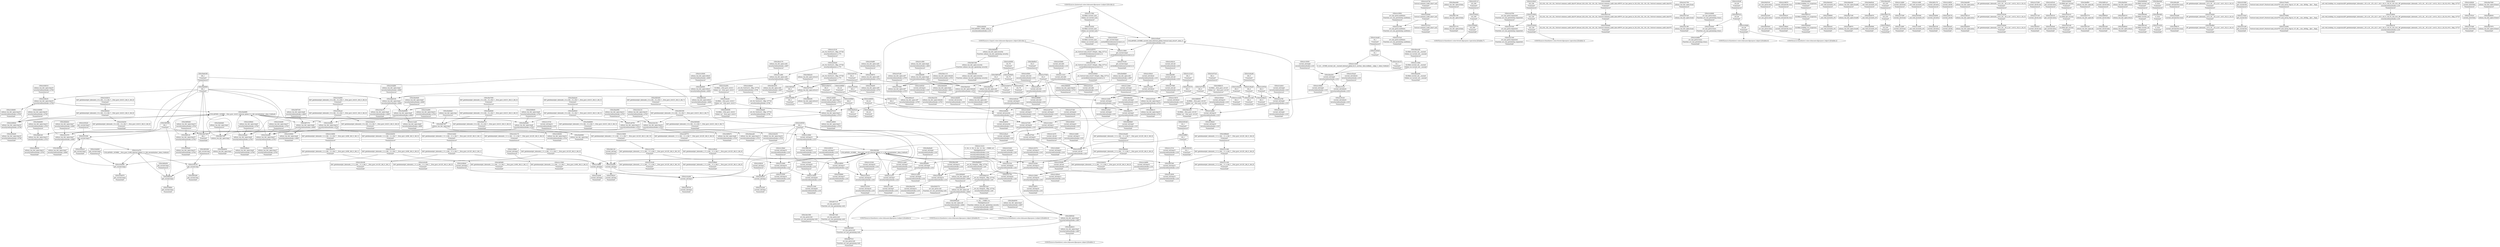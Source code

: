 digraph {
	CE0x3c0b510 [shape=record,shape=Mrecord,label="{CE0x3c0b510|selinux_tun_dev_open:tmp19|security/selinux/hooks.c,4708|*SummSource*}"]
	CE0x3c12b40 [shape=record,shape=Mrecord,label="{CE0x3c12b40|current_sid:tmp16|security/selinux/hooks.c,218}"]
	CE0x3c1f050 [shape=record,shape=Mrecord,label="{CE0x3c1f050|avc_has_perm:auditdata|Function::avc_has_perm&Arg::auditdata::|*SummSource*}"]
	CE0x3c08aa0 [shape=record,shape=Mrecord,label="{CE0x3c08aa0|i64*_getelementptr_inbounds_(_9_x_i64_,_9_x_i64_*___llvm_gcov_ctr413,_i64_0,_i64_6)|*Constant*}"]
	CE0x3c04a20 [shape=record,shape=Mrecord,label="{CE0x3c04a20|i64_5|*Constant*}"]
	CE0x3c07c70 [shape=record,shape=Mrecord,label="{CE0x3c07c70|selinux_tun_dev_open:if.then|*SummSink*}"]
	CE0x3c09bc0 [shape=record,shape=Mrecord,label="{CE0x3c09bc0|selinux_tun_dev_open:tmp9|security/selinux/hooks.c,4700|*SummSink*}"]
	CE0x3c0ab10 [shape=record,shape=Mrecord,label="{CE0x3c0ab10|i64*_getelementptr_inbounds_(_9_x_i64_,_9_x_i64_*___llvm_gcov_ctr413,_i64_0,_i64_6)|*Constant*|*SummSink*}"]
	CE0x3c05110 [shape=record,shape=Mrecord,label="{CE0x3c05110|i32_256|*Constant*|*SummSource*}"]
	CE0x3bf7300 [shape=record,shape=Mrecord,label="{CE0x3bf7300|selinux_tun_dev_open:tmp6|security/selinux/hooks.c,4699|*SummSource*}"]
	CE0x3c16690 [shape=record,shape=Mrecord,label="{CE0x3c16690|i64*_getelementptr_inbounds_(_2_x_i64_,_2_x_i64_*___llvm_gcov_ctr98,_i64_0,_i64_1)|*Constant*|*SummSource*}"]
	CE0x3c3df70 [shape=record,shape=Mrecord,label="{CE0x3c3df70|current_sid:tmp16|security/selinux/hooks.c,218|*SummSink*}"]
	CE0x3be3170 [shape=record,shape=Mrecord,label="{CE0x3be3170|selinux_tun_dev_open:call2|security/selinux/hooks.c,4697|*SummSource*}"]
	CE0x3c07210 [shape=record,shape=Mrecord,label="{CE0x3c07210|selinux_tun_dev_open:tmp11|security/selinux/hooks.c,4703}"]
	CE0x3c04280 [shape=record,shape=Mrecord,label="{CE0x3c04280|selinux_tun_dev_open:tmp17|security/selinux/hooks.c,4705|*SummSource*}"]
	CE0x3c11bb0 [shape=record,shape=Mrecord,label="{CE0x3c11bb0|GLOBAL:current_sid.__warned|Global_var:current_sid.__warned}"]
	CE0x3c00df0 [shape=record,shape=Mrecord,label="{CE0x3c00df0|i32_(i32,_i32,_i16,_i32,_%struct.common_audit_data*)*_bitcast_(i32_(i32,_i32,_i16,_i32,_%struct.common_audit_data.495*)*_avc_has_perm_to_i32_(i32,_i32,_i16,_i32,_%struct.common_audit_data*)*)|*Constant*|*SummSource*}"]
	CE0x3c09740 [shape=record,shape=Mrecord,label="{CE0x3c09740|current_sid:tmp3|*SummSink*}"]
	CE0x3be7ea0 [shape=record,shape=Mrecord,label="{CE0x3be7ea0|_ret_i32_%tmp24,_!dbg_!27742|security/selinux/hooks.c,220|*SummSink*}"]
	"CONST[source:0(mediator),value:0(static)][purpose:{operation}][SnkIdx:3]"
	CE0x3bdd490 [shape=record,shape=Mrecord,label="{CE0x3bdd490|selinux_tun_dev_open:tmp13|security/selinux/hooks.c,4703|*SummSource*}"]
	CE0x3c3a2d0 [shape=record,shape=Mrecord,label="{CE0x3c3a2d0|current_sid:tmp3}"]
	CE0x3c23850 [shape=record,shape=Mrecord,label="{CE0x3c23850|i32_128|*Constant*}"]
	"CONST[source:0(mediator),value:2(dynamic)][purpose:{subject}][SnkIdx:4]"
	CE0x3c013f0 [shape=record,shape=Mrecord,label="{CE0x3c013f0|selinux_tun_dev_open:if.end|*SummSink*}"]
	CE0x3c12520 [shape=record,shape=Mrecord,label="{CE0x3c12520|current_sid:tmp4|security/selinux/hooks.c,218|*SummSink*}"]
	CE0x3c16300 [shape=record,shape=Mrecord,label="{CE0x3c16300|current_sid:tmp13|security/selinux/hooks.c,218}"]
	CE0x3c04bc0 [shape=record,shape=Mrecord,label="{CE0x3c04bc0|i64_5|*Constant*|*SummSink*}"]
	CE0x3c14720 [shape=record,shape=Mrecord,label="{CE0x3c14720|current_sid:tmp12|security/selinux/hooks.c,218|*SummSource*}"]
	CE0x3c0f3c0 [shape=record,shape=Mrecord,label="{CE0x3c0f3c0|current_sid:tmp1}"]
	CE0x3c37940 [shape=record,shape=Mrecord,label="{CE0x3c37940|i32_0|*Constant*}"]
	CE0x51a8750 [shape=record,shape=Mrecord,label="{CE0x51a8750|selinux_tun_dev_open:tmp12|security/selinux/hooks.c,4703}"]
	CE0x3c099e0 [shape=record,shape=Mrecord,label="{CE0x3c099e0|selinux_tun_dev_open:tmp9|security/selinux/hooks.c,4700|*SummSource*}"]
	CE0x3bf36d0 [shape=record,shape=Mrecord,label="{CE0x3bf36d0|i64*_getelementptr_inbounds_(_9_x_i64_,_9_x_i64_*___llvm_gcov_ctr413,_i64_0,_i64_7)|*Constant*|*SummSink*}"]
	CE0x3c3cb20 [shape=record,shape=Mrecord,label="{CE0x3c3cb20|current_sid:tmp11|security/selinux/hooks.c,218|*SummSource*}"]
	CE0x3c45ee0 [shape=record,shape=Mrecord,label="{CE0x3c45ee0|COLLAPSED:_GCMRE_current_task_external_global_%struct.task_struct*:_elem_0::|security/selinux/hooks.c,218}"]
	CE0x3be8d10 [shape=record,shape=Mrecord,label="{CE0x3be8d10|selinux_tun_dev_open:tmp3|security/selinux/hooks.c,4697|*SummSink*}"]
	"CONST[source:2(external),value:2(dynamic)][purpose:{subject}][SrcIdx:2]"
	CE0x3c07690 [shape=record,shape=Mrecord,label="{CE0x3c07690|selinux_tun_dev_open:tmp17|security/selinux/hooks.c,4705|*SummSink*}"]
	CE0x3c3b9a0 [shape=record,shape=Mrecord,label="{CE0x3c3b9a0|current_sid:tmp10|security/selinux/hooks.c,218|*SummSource*}"]
	CE0x3c136b0 [shape=record,shape=Mrecord,label="{CE0x3c136b0|get_current:tmp4|./arch/x86/include/asm/current.h,14}"]
	CE0x3bf5d40 [shape=record,shape=Mrecord,label="{CE0x3bf5d40|selinux_tun_dev_open:tmp15|security/selinux/hooks.c,4704|*SummSource*}"]
	CE0x3c0f350 [shape=record,shape=Mrecord,label="{CE0x3c0f350|i64_1|*Constant*}"]
	CE0x3bec110 [shape=record,shape=Mrecord,label="{CE0x3bec110|selinux_tun_dev_open:tobool4|security/selinux/hooks.c,4703|*SummSource*}"]
	"CONST[source:0(mediator),value:2(dynamic)][purpose:{object}][SnkIdx:6]"
	CE0x3c06990 [shape=record,shape=Mrecord,label="{CE0x3c06990|selinux_tun_dev_open:tmp18|security/selinux/hooks.c,4708|*SummSource*}"]
	CE0x3c15a40 [shape=record,shape=Mrecord,label="{CE0x3c15a40|current_sid:tobool|security/selinux/hooks.c,218}"]
	CE0x3c24bf0 [shape=record,shape=Mrecord,label="{CE0x3c24bf0|avc_has_perm:tclass|Function::avc_has_perm&Arg::tclass::|*SummSink*}"]
	CE0x3c3aa90 [shape=record,shape=Mrecord,label="{CE0x3c3aa90|current_sid:tmp9|security/selinux/hooks.c,218|*SummSink*}"]
	CE0x3c145b0 [shape=record,shape=Mrecord,label="{CE0x3c145b0|current_sid:tmp12|security/selinux/hooks.c,218}"]
	CE0x5b639a0 [shape=record,shape=Mrecord,label="{CE0x5b639a0|avc_has_perm:entry|*SummSink*}"]
	CE0x3bddb90 [shape=record,shape=Mrecord,label="{CE0x3bddb90|i64*_getelementptr_inbounds_(_9_x_i64_,_9_x_i64_*___llvm_gcov_ctr413,_i64_0,_i64_3)|*Constant*|*SummSink*}"]
	CE0x3bfabc0 [shape=record,shape=Mrecord,label="{CE0x3bfabc0|current_sid:land.lhs.true}"]
	CE0x3be9bd0 [shape=record,shape=Mrecord,label="{CE0x3be9bd0|current_sid:tmp5|security/selinux/hooks.c,218|*SummSink*}"]
	CE0x3c58fe0 [shape=record,shape=Mrecord,label="{CE0x3c58fe0|get_current:tmp1|*SummSink*}"]
	CE0x3bf9d70 [shape=record,shape=Mrecord,label="{CE0x3bf9d70|selinux_tun_dev_open:tmp8|security/selinux/hooks.c,4700|*SummSink*}"]
	CE0x3c3a9c0 [shape=record,shape=Mrecord,label="{CE0x3c3a9c0|current_sid:tmp9|security/selinux/hooks.c,218|*SummSource*}"]
	CE0x3c02810 [shape=record,shape=Mrecord,label="{CE0x3c02810|i64*_getelementptr_inbounds_(_9_x_i64_,_9_x_i64_*___llvm_gcov_ctr413,_i64_0,_i64_8)|*Constant*|*SummSource*}"]
	CE0x3be8bb0 [shape=record,shape=Mrecord,label="{CE0x3be8bb0|selinux_tun_dev_open:sid1|security/selinux/hooks.c,4697|*SummSource*}"]
	CE0x3c3a780 [shape=record,shape=Mrecord,label="{CE0x3c3a780|current_sid:tmp9|security/selinux/hooks.c,218}"]
	CE0x3c51620 [shape=record,shape=Mrecord,label="{CE0x3c51620|current_sid:tmp24|security/selinux/hooks.c,220|*SummSource*}"]
	CE0x3beddb0 [shape=record,shape=Mrecord,label="{CE0x3beddb0|GLOBAL:lockdep_rcu_suspicious|*Constant*|*SummSource*}"]
	CE0x3c50330 [shape=record,shape=Mrecord,label="{CE0x3c50330|i32_1|*Constant*|*SummSink*}"]
	CE0x3c15b70 [shape=record,shape=Mrecord,label="{CE0x3c15b70|current_sid:tobool|security/selinux/hooks.c,218|*SummSink*}"]
	CE0x5b63b00 [shape=record,shape=Mrecord,label="{CE0x5b63b00|avc_has_perm:tsid|Function::avc_has_perm&Arg::tsid::}"]
	CE0x3c0f770 [shape=record,shape=Mrecord,label="{CE0x3c0f770|i64*_getelementptr_inbounds_(_11_x_i64_,_11_x_i64_*___llvm_gcov_ctr125,_i64_0,_i64_9)|*Constant*|*SummSource*}"]
	CE0x3be9690 [shape=record,shape=Mrecord,label="{CE0x3be9690|selinux_tun_dev_open:tmp5|security/selinux/hooks.c,4699}"]
	CE0x3bf3390 [shape=record,shape=Mrecord,label="{CE0x3bf3390|i64*_getelementptr_inbounds_(_9_x_i64_,_9_x_i64_*___llvm_gcov_ctr413,_i64_0,_i64_7)|*Constant*}"]
	CE0x3c12440 [shape=record,shape=Mrecord,label="{CE0x3c12440|current_sid:tmp4|security/selinux/hooks.c,218}"]
	CE0x3c10d20 [shape=record,shape=Mrecord,label="{CE0x3c10d20|current_sid:tmp20|security/selinux/hooks.c,218}"]
	CE0x3c3afa0 [shape=record,shape=Mrecord,label="{CE0x3c3afa0|i64*_getelementptr_inbounds_(_11_x_i64_,_11_x_i64_*___llvm_gcov_ctr125,_i64_0,_i64_1)|*Constant*|*SummSource*}"]
	CE0x3c096a0 [shape=record,shape=Mrecord,label="{CE0x3c096a0|current_sid:tmp3|*SummSource*}"]
	CE0x3bf3400 [shape=record,shape=Mrecord,label="{CE0x3bf3400|i64*_getelementptr_inbounds_(_9_x_i64_,_9_x_i64_*___llvm_gcov_ctr413,_i64_0,_i64_7)|*Constant*|*SummSource*}"]
	CE0x3c09850 [shape=record,shape=Mrecord,label="{CE0x3c09850|_call_void_mcount()_#3}"]
	CE0x3c0b970 [shape=record,shape=Mrecord,label="{CE0x3c0b970|_ret_i32_%retval.0,_!dbg_!27734|security/selinux/hooks.c,4708}"]
	CE0x3c0e930 [shape=record,shape=Mrecord,label="{CE0x3c0e930|i64*_getelementptr_inbounds_(_2_x_i64_,_2_x_i64_*___llvm_gcov_ctr98,_i64_0,_i64_0)|*Constant*|*SummSource*}"]
	CE0x3c0e1c0 [shape=record,shape=Mrecord,label="{CE0x3c0e1c0|selinux_tun_dev_open:tmp16|security/selinux/hooks.c,4705|*SummSource*}"]
	CE0x3be6050 [shape=record,shape=Mrecord,label="{CE0x3be6050|selinux_tun_dev_open:tmp3|security/selinux/hooks.c,4697|*SummSource*}"]
	CE0x3bf7510 [shape=record,shape=Mrecord,label="{CE0x3bf7510|avc_has_perm:tsid|Function::avc_has_perm&Arg::tsid::|*SummSink*}"]
	CE0x3c39a40 [shape=record,shape=Mrecord,label="{CE0x3c39a40|i64_4|*Constant*}"]
	CE0x3c127c0 [shape=record,shape=Mrecord,label="{CE0x3c127c0|current_sid:tmp15|security/selinux/hooks.c,218|*SummSource*}"]
	CE0x3c02170 [shape=record,shape=Mrecord,label="{CE0x3c02170|i64*_getelementptr_inbounds_(_11_x_i64_,_11_x_i64_*___llvm_gcov_ctr125,_i64_0,_i64_0)|*Constant*|*SummSource*}"]
	CE0x3c0f8e0 [shape=record,shape=Mrecord,label="{CE0x3c0f8e0|i64*_getelementptr_inbounds_(_11_x_i64_,_11_x_i64_*___llvm_gcov_ctr125,_i64_0,_i64_9)|*Constant*|*SummSink*}"]
	CE0x3c47250 [shape=record,shape=Mrecord,label="{CE0x3c47250|current_sid:tmp22|security/selinux/hooks.c,218}"]
	CE0x3bde310 [shape=record,shape=Mrecord,label="{CE0x3bde310|_ret_i32_%tmp24,_!dbg_!27742|security/selinux/hooks.c,220}"]
	CE0x3c06670 [shape=record,shape=Mrecord,label="{CE0x3c06670|selinux_tun_dev_open:if.end6|*SummSink*}"]
	CE0x3beb5a0 [shape=record,shape=Mrecord,label="{CE0x3beb5a0|_call_void_mcount()_#3|*SummSource*}"]
	CE0x3c01700 [shape=record,shape=Mrecord,label="{CE0x3c01700|selinux_tun_dev_open:if.end|*SummSource*}"]
	CE0x3c08300 [shape=record,shape=Mrecord,label="{CE0x3c08300|GLOBAL:__llvm_gcov_ctr413|Global_var:__llvm_gcov_ctr413|*SummSink*}"]
	CE0x3c45d50 [shape=record,shape=Mrecord,label="{CE0x3c45d50|i32_78|*Constant*|*SummSource*}"]
	CE0x3c07350 [shape=record,shape=Mrecord,label="{CE0x3c07350|i64_4|*Constant*}"]
	CE0x5085aa0 [shape=record,shape=Mrecord,label="{CE0x5085aa0|selinux_tun_dev_open:call|security/selinux/hooks.c,4694|*SummSink*}"]
	CE0x3bec030 [shape=record,shape=Mrecord,label="{CE0x3bec030|selinux_tun_dev_open:tobool4|security/selinux/hooks.c,4703|*SummSink*}"]
	CE0x3bee130 [shape=record,shape=Mrecord,label="{CE0x3bee130|i32_218|*Constant*}"]
	CE0x3beae00 [shape=record,shape=Mrecord,label="{CE0x3beae00|GLOBAL:current_sid.__warned|Global_var:current_sid.__warned|*SummSink*}"]
	CE0x3c1c360 [shape=record,shape=Mrecord,label="{CE0x3c1c360|i64*_getelementptr_inbounds_(_11_x_i64_,_11_x_i64_*___llvm_gcov_ctr125,_i64_0,_i64_8)|*Constant*}"]
	CE0x3bf4450 [shape=record,shape=Mrecord,label="{CE0x3bf4450|get_current:tmp1|*SummSource*}"]
	CE0x3c13ad0 [shape=record,shape=Mrecord,label="{CE0x3c13ad0|selinux_tun_dev_open:tmp5|security/selinux/hooks.c,4699|*SummSink*}"]
	CE0x3c126f0 [shape=record,shape=Mrecord,label="{CE0x3c126f0|current_sid:if.end|*SummSink*}"]
	CE0x3c70c40 [shape=record,shape=Mrecord,label="{CE0x3c70c40|get_current:tmp4|./arch/x86/include/asm/current.h,14|*SummSink*}"]
	CE0x3be9a80 [shape=record,shape=Mrecord,label="{CE0x3be9a80|selinux_tun_dev_open:tmp8|security/selinux/hooks.c,4700}"]
	CE0x3c35c20 [shape=record,shape=Mrecord,label="{CE0x3c35c20|current_sid:tobool1|security/selinux/hooks.c,218|*SummSink*}"]
	CE0x3c46ac0 [shape=record,shape=Mrecord,label="{CE0x3c46ac0|i32_22|*Constant*|*SummSink*}"]
	CE0x3c05360 [shape=record,shape=Mrecord,label="{CE0x3c05360|_call_void_mcount()_#3}"]
	CE0x3c3c2e0 [shape=record,shape=Mrecord,label="{CE0x3c3c2e0|current_sid:tmp1|*SummSink*}"]
	CE0x3c10cb0 [shape=record,shape=Mrecord,label="{CE0x3c10cb0|current_sid:tmp19|security/selinux/hooks.c,218|*SummSink*}"]
	CE0x3c02600 [shape=record,shape=Mrecord,label="{CE0x3c02600|current_sid:entry}"]
	CE0x3c28170 [shape=record,shape=Mrecord,label="{CE0x3c28170|current_sid:bb}"]
	CE0x3c081c0 [shape=record,shape=Mrecord,label="{CE0x3c081c0|selinux_tun_dev_open:entry}"]
	CE0x3c24b80 [shape=record,shape=Mrecord,label="{CE0x3c24b80|avc_has_perm:tclass|Function::avc_has_perm&Arg::tclass::|*SummSource*}"]
	CE0x3c3d1f0 [shape=record,shape=Mrecord,label="{CE0x3c3d1f0|i8*_getelementptr_inbounds_(_45_x_i8_,_45_x_i8_*_.str12,_i32_0,_i32_0)|*Constant*|*SummSource*}"]
	CE0x3c101b0 [shape=record,shape=Mrecord,label="{CE0x3c101b0|current_sid:tmp18|security/selinux/hooks.c,218|*SummSource*}"]
	CE0x3c37280 [shape=record,shape=Mrecord,label="{CE0x3c37280|current_sid:do.end|*SummSource*}"]
	CE0x3bf46d0 [shape=record,shape=Mrecord,label="{CE0x3bf46d0|selinux_tun_dev_open:call|security/selinux/hooks.c,4694|*SummSource*}"]
	CE0x3c0e670 [shape=record,shape=Mrecord,label="{CE0x3c0e670|get_current:tmp2|*SummSink*}"]
	CE0x3c0f950 [shape=record,shape=Mrecord,label="{CE0x3c0f950|current_sid:tmp17|security/selinux/hooks.c,218}"]
	CE0x3c07af0 [shape=record,shape=Mrecord,label="{CE0x3c07af0|selinux_tun_dev_open:sid7|security/selinux/hooks.c,4705|*SummSource*}"]
	CE0x3c15050 [shape=record,shape=Mrecord,label="{CE0x3c15050|current_sid:tmp8|security/selinux/hooks.c,218|*SummSource*}"]
	CE0x3becfe0 [shape=record,shape=Mrecord,label="{CE0x3becfe0|current_sid:tmp5|security/selinux/hooks.c,218|*SummSource*}"]
	CE0x52a23e0 [shape=record,shape=Mrecord,label="{CE0x52a23e0|avc_has_perm:entry}"]
	CE0x3be7060 [shape=record,shape=Mrecord,label="{CE0x3be7060|i64*_getelementptr_inbounds_(_9_x_i64_,_9_x_i64_*___llvm_gcov_ctr413,_i64_0,_i64_0)|*Constant*|*SummSource*}"]
	CE0x3c03b60 [shape=record,shape=Mrecord,label="{CE0x3c03b60|current_sid:call4|security/selinux/hooks.c,218|*SummSource*}"]
	CE0x3be4780 [shape=record,shape=Mrecord,label="{CE0x3be4780|selinux_tun_dev_open:tmp}"]
	CE0x3bfbb10 [shape=record,shape=Mrecord,label="{CE0x3bfbb10|GLOBAL:__llvm_gcov_ctr125|Global_var:__llvm_gcov_ctr125|*SummSource*}"]
	CE0x3bf3c60 [shape=record,shape=Mrecord,label="{CE0x3bf3c60|selinux_tun_dev_open:tobool|security/selinux/hooks.c,4699|*SummSink*}"]
	CE0x3c3dd90 [shape=record,shape=Mrecord,label="{CE0x3c3dd90|current_sid:tmp16|security/selinux/hooks.c,218|*SummSource*}"]
	CE0x3c37140 [shape=record,shape=Mrecord,label="{CE0x3c37140|current_sid:do.end}"]
	CE0x3c14ef0 [shape=record,shape=Mrecord,label="{CE0x3c14ef0|_call_void_mcount()_#3|*SummSink*}"]
	CE0x3bf1190 [shape=record,shape=Mrecord,label="{CE0x3bf1190|selinux_tun_dev_open:if.then}"]
	CE0x3c12680 [shape=record,shape=Mrecord,label="{CE0x3c12680|current_sid:if.end|*SummSource*}"]
	CE0x3c46740 [shape=record,shape=Mrecord,label="{CE0x3c46740|current_sid:tmp21|security/selinux/hooks.c,218|*SummSink*}"]
	CE0x3bfb2b0 [shape=record,shape=Mrecord,label="{CE0x3bfb2b0|i64*_getelementptr_inbounds_(_11_x_i64_,_11_x_i64_*___llvm_gcov_ctr125,_i64_0,_i64_6)|*Constant*}"]
	CE0x3c45310 [shape=record,shape=Mrecord,label="{CE0x3c45310|get_current:entry}"]
	CE0x3bfc820 [shape=record,shape=Mrecord,label="{CE0x3bfc820|current_sid:do.end|*SummSink*}"]
	CE0x3c03e10 [shape=record,shape=Mrecord,label="{CE0x3c03e10|GLOBAL:get_current|*Constant*}"]
	CE0x3be3250 [shape=record,shape=Mrecord,label="{CE0x3be3250|selinux_tun_dev_open:call2|security/selinux/hooks.c,4697|*SummSink*}"]
	CE0x3bf10d0 [shape=record,shape=Mrecord,label="{CE0x3bf10d0|selinux_tun_dev_open:security|Function::selinux_tun_dev_open&Arg::security::|*SummSink*}"]
	CE0x3bf2ac0 [shape=record,shape=Mrecord,label="{CE0x3bf2ac0|selinux_tun_dev_open:sid7|security/selinux/hooks.c,4705|*SummSink*}"]
	CE0x3c46cb0 [shape=record,shape=Mrecord,label="{CE0x3c46cb0|COLLAPSED:_CMRE:_elem_0::|security/selinux/hooks.c,218}"]
	CE0x3be3770 [shape=record,shape=Mrecord,label="{CE0x3be3770|selinux_tun_dev_open:bb}"]
	CE0x3bf1eb0 [shape=record,shape=Mrecord,label="{CE0x3bf1eb0|current_sid:do.body|*SummSink*}"]
	CE0x3c121e0 [shape=record,shape=Mrecord,label="{CE0x3c121e0|i64_3|*Constant*|*SummSource*}"]
	CE0x3be6310 [shape=record,shape=Mrecord,label="{CE0x3be6310|selinux_tun_dev_open:return}"]
	CE0x3c1c8e0 [shape=record,shape=Mrecord,label="{CE0x3c1c8e0|current_sid:tmp6|security/selinux/hooks.c,218|*SummSink*}"]
	CE0x3c06a00 [shape=record,shape=Mrecord,label="{CE0x3c06a00|selinux_tun_dev_open:tmp18|security/selinux/hooks.c,4708|*SummSink*}"]
	CE0x5085b40 [shape=record,shape=Mrecord,label="{CE0x5085b40|GLOBAL:current_sid|*Constant*|*SummSource*}"]
	CE0x3beb4f0 [shape=record,shape=Mrecord,label="{CE0x3beb4f0|selinux_tun_dev_open:entry|*SummSource*}"]
	CE0x4fc7c80 [shape=record,shape=Mrecord,label="{CE0x4fc7c80|avc_has_perm:ssid|Function::avc_has_perm&Arg::ssid::|*SummSink*}"]
	CE0x3c10010 [shape=record,shape=Mrecord,label="{CE0x3c10010|current_sid:tmp18|security/selinux/hooks.c,218}"]
	CE0x3bfb900 [shape=record,shape=Mrecord,label="{CE0x3bfb900|GLOBAL:__llvm_gcov_ctr125|Global_var:__llvm_gcov_ctr125}"]
	CE0x3c12830 [shape=record,shape=Mrecord,label="{CE0x3c12830|current_sid:tmp15|security/selinux/hooks.c,218|*SummSink*}"]
	CE0x3c501b0 [shape=record,shape=Mrecord,label="{CE0x3c501b0|i32_1|*Constant*|*SummSource*}"]
	CE0x3c1c030 [shape=record,shape=Mrecord,label="{CE0x3c1c030|i1_true|*Constant*|*SummSink*}"]
	CE0x3c10c40 [shape=record,shape=Mrecord,label="{CE0x3c10c40|i64*_getelementptr_inbounds_(_11_x_i64_,_11_x_i64_*___llvm_gcov_ctr125,_i64_0,_i64_10)|*Constant*|*SummSink*}"]
	CE0x3c0af20 [shape=record,shape=Mrecord,label="{CE0x3c0af20|selinux_tun_dev_open:tmp14|security/selinux/hooks.c,4704}"]
	CE0x3be84d0 [shape=record,shape=Mrecord,label="{CE0x3be84d0|selinux_tun_dev_open:tmp1|*SummSource*}"]
	CE0x3c04fa0 [shape=record,shape=Mrecord,label="{CE0x3c04fa0|i32_256|*Constant*}"]
	CE0x3bfca90 [shape=record,shape=Mrecord,label="{CE0x3bfca90|current_sid:land.lhs.true2|*SummSource*}"]
	CE0x3c25c80 [shape=record,shape=Mrecord,label="{CE0x3c25c80|i16_49|*Constant*|*SummSource*}"]
	"CONST[source:0(mediator),value:2(dynamic)][purpose:{object}][SnkIdx:2]"
	CE0x3bec6d0 [shape=record,shape=Mrecord,label="{CE0x3bec6d0|i1_true|*Constant*|*SummSource*}"]
	CE0x3be86e0 [shape=record,shape=Mrecord,label="{CE0x3be86e0|selinux_tun_dev_open:tmp|*SummSource*}"]
	CE0x3be9290 [shape=record,shape=Mrecord,label="{CE0x3be9290|selinux_tun_dev_open:tmp2|security/selinux/hooks.c,4693|*SummSink*}"]
	CE0x3beff00 [shape=record,shape=Mrecord,label="{CE0x3beff00|selinux_tun_dev_open:bb|*SummSource*}"]
	CE0x3c052c0 [shape=record,shape=Mrecord,label="{CE0x3c052c0|get_current:tmp3|*SummSink*}"]
	CE0x3c468b0 [shape=record,shape=Mrecord,label="{CE0x3c468b0|i32_22|*Constant*|*SummSource*}"]
	CE0x3c0b000 [shape=record,shape=Mrecord,label="{CE0x3c0b000|selinux_tun_dev_open:tmp14|security/selinux/hooks.c,4704|*SummSink*}"]
	CE0x3bef400 [shape=record,shape=Mrecord,label="{CE0x3bef400|selinux_tun_dev_open:tobool|security/selinux/hooks.c,4699}"]
	CE0x3c46650 [shape=record,shape=Mrecord,label="{CE0x3c46650|i32_22|*Constant*}"]
	CE0x3c35aa0 [shape=record,shape=Mrecord,label="{CE0x3c35aa0|current_sid:tobool1|security/selinux/hooks.c,218|*SummSource*}"]
	CE0x3c3ec10 [shape=record,shape=Mrecord,label="{CE0x3c3ec10|i8_1|*Constant*|*SummSink*}"]
	CE0x3c13210 [shape=record,shape=Mrecord,label="{CE0x3c13210|0:_i32,_4:_i32,_8:_i32,_12:_i32,_:_CMRE_4,8_|*MultipleSource*|security/selinux/hooks.c,218|security/selinux/hooks.c,218|security/selinux/hooks.c,220}"]
	CE0x3c26f20 [shape=record,shape=Mrecord,label="{CE0x3c26f20|current_sid:bb|*SummSource*}"]
	CE0x3bf3f70 [shape=record,shape=Mrecord,label="{CE0x3bf3f70|i64*_getelementptr_inbounds_(_2_x_i64_,_2_x_i64_*___llvm_gcov_ctr98,_i64_0,_i64_1)|*Constant*}"]
	CE0x3beb390 [shape=record,shape=Mrecord,label="{CE0x3beb390|i64_1|*Constant*|*SummSource*}"]
	CE0x3c46520 [shape=record,shape=Mrecord,label="{CE0x3c46520|current_sid:tmp21|security/selinux/hooks.c,218|*SummSource*}"]
	CE0x3c151c0 [shape=record,shape=Mrecord,label="{CE0x3c151c0|current_sid:tobool1|security/selinux/hooks.c,218}"]
	CE0x3be9080 [shape=record,shape=Mrecord,label="{CE0x3be9080|selinux_tun_dev_open:tmp|*SummSink*}"]
	CE0x3c4fac0 [shape=record,shape=Mrecord,label="{CE0x3c4fac0|current_sid:tmp22|security/selinux/hooks.c,218|*SummSink*}"]
	CE0x3bf2600 [shape=record,shape=Mrecord,label="{CE0x3bf2600|selinux_tun_dev_open:security|Function::selinux_tun_dev_open&Arg::security::|*SummSource*}"]
	CE0x3c008f0 [shape=record,shape=Mrecord,label="{CE0x3c008f0|i64_2|*Constant*|*SummSink*}"]
	CE0x3c007e0 [shape=record,shape=Mrecord,label="{CE0x3c007e0|i64_2|*Constant*|*SummSource*}"]
	CE0x3c0baf0 [shape=record,shape=Mrecord,label="{CE0x3c0baf0|_ret_i32_%retval.0,_!dbg_!27734|security/selinux/hooks.c,4708|*SummSink*}"]
	CE0x3bfc120 [shape=record,shape=Mrecord,label="{CE0x3bfc120|current_sid:tmp|*SummSource*}"]
	CE0x3be6860 [shape=record,shape=Mrecord,label="{CE0x3be6860|i64_1|*Constant*}"]
	CE0x3beaf30 [shape=record,shape=Mrecord,label="{CE0x3beaf30|current_sid:tmp8|security/selinux/hooks.c,218}"]
	CE0x3bee4d0 [shape=record,shape=Mrecord,label="{CE0x3bee4d0|selinux_tun_dev_open:if.then|*SummSource*}"]
	CE0x3c123d0 [shape=record,shape=Mrecord,label="{CE0x3c123d0|i64_3|*Constant*|*SummSink*}"]
	CE0x3c3b180 [shape=record,shape=Mrecord,label="{CE0x3c3b180|i64*_getelementptr_inbounds_(_11_x_i64_,_11_x_i64_*___llvm_gcov_ctr125,_i64_0,_i64_1)|*Constant*|*SummSink*}"]
	"CONST[source:0(mediator),value:0(static)][purpose:{operation}][SnkIdx:7]"
	CE0x3bede40 [shape=record,shape=Mrecord,label="{CE0x3bede40|GLOBAL:lockdep_rcu_suspicious|*Constant*|*SummSink*}"]
	CE0x3c0b660 [shape=record,shape=Mrecord,label="{CE0x3c0b660|selinux_tun_dev_open:tmp19|security/selinux/hooks.c,4708|*SummSink*}"]
	CE0x3c11040 [shape=record,shape=Mrecord,label="{CE0x3c11040|current_sid:tmp20|security/selinux/hooks.c,218|*SummSink*}"]
	CE0x3c453c0 [shape=record,shape=Mrecord,label="{CE0x3c453c0|get_current:entry|*SummSource*}"]
	CE0x3c21510 [shape=record,shape=Mrecord,label="{CE0x3c21510|%struct.common_audit_data*_null|*Constant*|*SummSink*}"]
	CE0x3c37880 [shape=record,shape=Mrecord,label="{CE0x3c37880|current_sid:call|security/selinux/hooks.c,218|*SummSink*}"]
	CE0x3bef0c0 [shape=record,shape=Mrecord,label="{CE0x3bef0c0|i32_0|*Constant*|*SummSource*}"]
	CE0x3bf0300 [shape=record,shape=Mrecord,label="{CE0x3bf0300|i32_0|*Constant*}"]
	CE0x3c3ed40 [shape=record,shape=Mrecord,label="{CE0x3c3ed40|i8*_getelementptr_inbounds_(_25_x_i8_,_25_x_i8_*_.str3,_i32_0,_i32_0)|*Constant*}"]
	CE0x3be6b20 [shape=record,shape=Mrecord,label="{CE0x3be6b20|_ret_i32_%tmp24,_!dbg_!27742|security/selinux/hooks.c,220|*SummSource*}"]
	CE0x3bed0f0 [shape=record,shape=Mrecord,label="{CE0x3bed0f0|current_sid:tmp6|security/selinux/hooks.c,218}"]
	CE0x3c45820 [shape=record,shape=Mrecord,label="{CE0x3c45820|_ret_%struct.task_struct*_%tmp4,_!dbg_!27714|./arch/x86/include/asm/current.h,14|*SummSink*}"]
	CE0x3c45fe0 [shape=record,shape=Mrecord,label="{CE0x3c45fe0|current_sid:cred|security/selinux/hooks.c,218|*SummSource*}"]
	CE0x3bec660 [shape=record,shape=Mrecord,label="{CE0x3bec660|i1_true|*Constant*}"]
	CE0x4fc7c10 [shape=record,shape=Mrecord,label="{CE0x4fc7c10|avc_has_perm:ssid|Function::avc_has_perm&Arg::ssid::}"]
	CE0x3be9ed0 [shape=record,shape=Mrecord,label="{CE0x3be9ed0|current_sid:tmp6|security/selinux/hooks.c,218|*SummSource*}"]
	CE0x3c00f20 [shape=record,shape=Mrecord,label="{CE0x3c00f20|selinux_tun_dev_open:tmp6|security/selinux/hooks.c,4699|*SummSink*}"]
	CE0x3c16370 [shape=record,shape=Mrecord,label="{CE0x3c16370|current_sid:tmp13|security/selinux/hooks.c,218|*SummSource*}"]
	CE0x3c040b0 [shape=record,shape=Mrecord,label="{CE0x3c040b0|GLOBAL:get_current|*Constant*|*SummSource*}"]
	CE0x3bf6e10 [shape=record,shape=Mrecord,label="{CE0x3bf6e10|selinux_tun_dev_open:tmp10|security/selinux/hooks.c,4703|*SummSink*}"]
	CE0x3c1c3d0 [shape=record,shape=Mrecord,label="{CE0x3c1c3d0|i64_4|*Constant*|*SummSink*}"]
	CE0x3c09970 [shape=record,shape=Mrecord,label="{CE0x3c09970|selinux_tun_dev_open:call3|security/selinux/hooks.c,4701}"]
	CE0x3bf9b80 [shape=record,shape=Mrecord,label="{CE0x3bf9b80|selinux_tun_dev_open:tmp8|security/selinux/hooks.c,4700|*SummSource*}"]
	CE0x3bf2e90 [shape=record,shape=Mrecord,label="{CE0x3bf2e90|selinux_tun_dev_open:retval.0|*SummSink*}"]
	CE0x3c1cf00 [shape=record,shape=Mrecord,label="{CE0x3c1cf00|selinux_tun_dev_open:tmp2|security/selinux/hooks.c,4693|*SummSource*}"]
	CE0x3bebae0 [shape=record,shape=Mrecord,label="{CE0x3bebae0|i64*_getelementptr_inbounds_(_9_x_i64_,_9_x_i64_*___llvm_gcov_ctr413,_i64_0,_i64_3)|*Constant*|*SummSource*}"]
	CE0x3c1cb80 [shape=record,shape=Mrecord,label="{CE0x3c1cb80|current_sid:tmp7|security/selinux/hooks.c,218|*SummSource*}"]
	"CONST[source:0(mediator),value:2(dynamic)][purpose:{subject}][SnkIdx:0]"
	CE0x3be8160 [shape=record,shape=Mrecord,label="{CE0x3be8160|selinux_tun_dev_open:tmp4|security/selinux/hooks.c,4699}"]
	CE0x3c115b0 [shape=record,shape=Mrecord,label="{CE0x3c115b0|GLOBAL:current_task|Global_var:current_task|*SummSource*}"]
	CE0x3bf31b0 [shape=record,shape=Mrecord,label="{CE0x3bf31b0|selinux_tun_dev_open:bb|*SummSink*}"]
	CE0x3be6c80 [shape=record,shape=Mrecord,label="{CE0x3be6c80|selinux_tun_dev_open:sid1|security/selinux/hooks.c,4697|*SummSink*}"]
	CE0x3be66d0 [shape=record,shape=Mrecord,label="{CE0x3be66d0|i64*_getelementptr_inbounds_(_9_x_i64_,_9_x_i64_*___llvm_gcov_ctr413,_i64_0,_i64_0)|*Constant*}"]
	CE0x3c51bc0 [shape=record,shape=Mrecord,label="{CE0x3c51bc0|i64*_getelementptr_inbounds_(_2_x_i64_,_2_x_i64_*___llvm_gcov_ctr98,_i64_0,_i64_0)|*Constant*}"]
	CE0x3c51960 [shape=record,shape=Mrecord,label="{CE0x3c51960|get_current:bb|*SummSource*}"]
	CE0x3c213e0 [shape=record,shape=Mrecord,label="{CE0x3c213e0|avc_has_perm:requested|Function::avc_has_perm&Arg::requested::|*SummSink*}"]
	CE0x3bedfb0 [shape=record,shape=Mrecord,label="{CE0x3bedfb0|i8*_getelementptr_inbounds_(_25_x_i8_,_25_x_i8_*_.str3,_i32_0,_i32_0)|*Constant*|*SummSink*}"]
	CE0x3c04a90 [shape=record,shape=Mrecord,label="{CE0x3c04a90|i64_5|*Constant*|*SummSource*}"]
	CE0x3c12e70 [shape=record,shape=Mrecord,label="{CE0x3c12e70|current_sid:sid|security/selinux/hooks.c,220|*SummSource*}"]
	CE0x3c10b90 [shape=record,shape=Mrecord,label="{CE0x3c10b90|i64*_getelementptr_inbounds_(_11_x_i64_,_11_x_i64_*___llvm_gcov_ctr125,_i64_0,_i64_10)|*Constant*|*SummSource*}"]
	CE0x3bfc0b0 [shape=record,shape=Mrecord,label="{CE0x3bfc0b0|COLLAPSED:_GCMRE___llvm_gcov_ctr125_internal_global_11_x_i64_zeroinitializer:_elem_0:default:}"]
	CE0x3bec400 [shape=record,shape=Mrecord,label="{CE0x3bec400|current_sid:tmp14|security/selinux/hooks.c,218|*SummSource*}"]
	CE0x3c134a0 [shape=record,shape=Mrecord,label="{CE0x3c134a0|get_current:bb}"]
	CE0x3c53390 [shape=record,shape=Mrecord,label="{CE0x3c53390|get_current:tmp3}"]
	CE0x3be93c0 [shape=record,shape=Mrecord,label="{CE0x3be93c0|i64_0|*Constant*|*SummSink*}"]
	CE0x3c07430 [shape=record,shape=Mrecord,label="{CE0x3c07430|selinux_tun_dev_open:tmp10|security/selinux/hooks.c,4703}"]
	CE0x3c350c0 [shape=record,shape=Mrecord,label="{CE0x3c350c0|current_sid:tobool|security/selinux/hooks.c,218|*SummSource*}"]
	CE0x3bf3280 [shape=record,shape=Mrecord,label="{CE0x3bf3280|get_current:tmp|*SummSink*}"]
	CE0x3c50490 [shape=record,shape=Mrecord,label="{CE0x3c50490|current_sid:sid|security/selinux/hooks.c,220|*SummSink*}"]
	CE0x3c056a0 [shape=record,shape=Mrecord,label="{CE0x3c056a0|i32_218|*Constant*|*SummSink*}"]
	CE0x3c227b0 [shape=record,shape=Mrecord,label="{CE0x3c227b0|avc_has_perm:requested|Function::avc_has_perm&Arg::requested::|*SummSource*}"]
	CE0x3c0e600 [shape=record,shape=Mrecord,label="{CE0x3c0e600|get_current:tmp2|*SummSource*}"]
	CE0x592f170 [shape=record,shape=Mrecord,label="{CE0x592f170|avc_has_perm:ssid|Function::avc_has_perm&Arg::ssid::|*SummSource*}"]
	CE0x3bf7260 [shape=record,shape=Mrecord,label="{CE0x3bf7260|current_sid:tmp15|security/selinux/hooks.c,218}"]
	CE0x3c3a370 [shape=record,shape=Mrecord,label="{CE0x3c3a370|COLLAPSED:_GCMRE___llvm_gcov_ctr98_internal_global_2_x_i64_zeroinitializer:_elem_0:default:}"]
	CE0x3c51a90 [shape=record,shape=Mrecord,label="{CE0x3c51a90|get_current:bb|*SummSink*}"]
	CE0x3c389e0 [shape=record,shape=Mrecord,label="{CE0x3c389e0|current_sid:land.lhs.true|*SummSink*}"]
	CE0x3c1cd80 [shape=record,shape=Mrecord,label="{CE0x3c1cd80|selinux_tun_dev_open:call2|security/selinux/hooks.c,4697}"]
	CE0x3c07910 [shape=record,shape=Mrecord,label="{CE0x3c07910|selinux_tun_dev_open:retval.0}"]
	CE0x3c10330 [shape=record,shape=Mrecord,label="{CE0x3c10330|current_sid:tmp18|security/selinux/hooks.c,218|*SummSink*}"]
	CE0x3c1ca10 [shape=record,shape=Mrecord,label="{CE0x3c1ca10|current_sid:tmp7|security/selinux/hooks.c,218}"]
	CE0x3bf5ab0 [shape=record,shape=Mrecord,label="{CE0x3bf5ab0|GLOBAL:current_sid|*Constant*}"]
	CE0x3c70e00 [shape=record,shape=Mrecord,label="{CE0x3c70e00|%struct.task_struct*_(%struct.task_struct**)*_asm_movq_%gs:$_1:P_,$0_,_r,im,_dirflag_,_fpsr_,_flags_|*SummSource*}"]
	CE0x3bf2990 [shape=record,shape=Mrecord,label="{CE0x3bf2990|selinux_tun_dev_open:tmp7|security/selinux/hooks.c,4699|*SummSink*}"]
	CE0x3c382d0 [shape=record,shape=Mrecord,label="{CE0x3c382d0|current_sid:tmp14|security/selinux/hooks.c,218}"]
	CE0x3c03ce0 [shape=record,shape=Mrecord,label="{CE0x3c03ce0|current_sid:call4|security/selinux/hooks.c,218|*SummSink*}"]
	CE0x3bdd1d0 [shape=record,shape=Mrecord,label="{CE0x3bdd1d0|selinux_tun_dev_open:tmp13|security/selinux/hooks.c,4703}"]
	CE0x3c3f0c0 [shape=record,shape=Mrecord,label="{CE0x3c3f0c0|_call_void_lockdep_rcu_suspicious(i8*_getelementptr_inbounds_(_25_x_i8_,_25_x_i8_*_.str3,_i32_0,_i32_0),_i32_218,_i8*_getelementptr_inbounds_(_45_x_i8_,_45_x_i8_*_.str12,_i32_0,_i32_0))_#10,_!dbg_!27727|security/selinux/hooks.c,218|*SummSource*}"]
	CE0x3bf7610 [shape=record,shape=Mrecord,label="{CE0x3bf7610|i16_49|*Constant*}"]
	CE0x3c37610 [shape=record,shape=Mrecord,label="{CE0x3c37610|current_sid:if.then}"]
	CE0x3bfcfc0 [shape=record,shape=Mrecord,label="{CE0x3bfcfc0|GLOBAL:current_task|Global_var:current_task|*SummSink*}"]
	CE0x3c06920 [shape=record,shape=Mrecord,label="{CE0x3c06920|selinux_tun_dev_open:tmp18|security/selinux/hooks.c,4708}"]
	CE0x3c45ce0 [shape=record,shape=Mrecord,label="{CE0x3c45ce0|i32_78|*Constant*|*SummSink*}"]
	CE0x3c0f2c0 [shape=record,shape=Mrecord,label="{CE0x3c0f2c0|current_sid:tmp|*SummSink*}"]
	CE0x3be7190 [shape=record,shape=Mrecord,label="{CE0x3be7190|selinux_tun_dev_open:if.end6}"]
	CE0x3c11a80 [shape=record,shape=Mrecord,label="{CE0x3c11a80|current_sid:tmp7|security/selinux/hooks.c,218|*SummSink*}"]
	CE0x3c01070 [shape=record,shape=Mrecord,label="{CE0x3c01070|selinux_tun_dev_open:tmp7|security/selinux/hooks.c,4699}"]
	CE0x3c0f430 [shape=record,shape=Mrecord,label="{CE0x3c0f430|current_sid:tmp1|*SummSource*}"]
	CE0x3bf4c30 [shape=record,shape=Mrecord,label="{CE0x3bf4c30|_call_void_lockdep_rcu_suspicious(i8*_getelementptr_inbounds_(_25_x_i8_,_25_x_i8_*_.str3,_i32_0,_i32_0),_i32_218,_i8*_getelementptr_inbounds_(_45_x_i8_,_45_x_i8_*_.str12,_i32_0,_i32_0))_#10,_!dbg_!27727|security/selinux/hooks.c,218|*SummSink*}"]
	CE0x3c517b0 [shape=record,shape=Mrecord,label="{CE0x3c517b0|current_sid:tmp24|security/selinux/hooks.c,220|*SummSink*}"]
	CE0x3c04e60 [shape=record,shape=Mrecord,label="{CE0x3c04e60|selinux_tun_dev_open:call3|security/selinux/hooks.c,4701|*SummSink*}"]
	CE0x3c14480 [shape=record,shape=Mrecord,label="{CE0x3c14480|current_sid:tmp11|security/selinux/hooks.c,218|*SummSink*}"]
	CE0x3c374d0 [shape=record,shape=Mrecord,label="{CE0x3c374d0|current_sid:if.then|*SummSink*}"]
	CE0x3c0e590 [shape=record,shape=Mrecord,label="{CE0x3c0e590|get_current:tmp2}"]
	CE0x3c009b0 [shape=record,shape=Mrecord,label="{CE0x3c009b0|i64_0|*Constant*}"]
	CE0x3c4fce0 [shape=record,shape=Mrecord,label="{CE0x3c4fce0|current_sid:tmp23|security/selinux/hooks.c,218|*SummSource*}"]
	CE0x3c0a860 [shape=record,shape=Mrecord,label="{CE0x3c0a860|i64*_getelementptr_inbounds_(_9_x_i64_,_9_x_i64_*___llvm_gcov_ctr413,_i64_0,_i64_6)|*Constant*|*SummSource*}"]
	CE0x3be72f0 [shape=record,shape=Mrecord,label="{CE0x3be72f0|i64_1|*Constant*|*SummSink*}"]
	CE0x3be89a0 [shape=record,shape=Mrecord,label="{CE0x3be89a0|selinux_tun_dev_open:return|*SummSink*}"]
	CE0x3bf1660 [shape=record,shape=Mrecord,label="{CE0x3bf1660|get_current:tmp|*SummSource*}"]
	CE0x3c473d0 [shape=record,shape=Mrecord,label="{CE0x3c473d0|current_sid:tmp22|security/selinux/hooks.c,218|*SummSource*}"]
	CE0x3c05220 [shape=record,shape=Mrecord,label="{CE0x3c05220|get_current:tmp3|*SummSource*}"]
	CE0x3c45570 [shape=record,shape=Mrecord,label="{CE0x3c45570|_ret_%struct.task_struct*_%tmp4,_!dbg_!27714|./arch/x86/include/asm/current.h,14|*SummSource*}"]
	CE0x3bdecb0 [shape=record,shape=Mrecord,label="{CE0x3bdecb0|selinux_tun_dev_open:if.end6|*SummSource*}"]
	CE0x3bf2fa0 [shape=record,shape=Mrecord,label="{CE0x3bf2fa0|i64*_getelementptr_inbounds_(_9_x_i64_,_9_x_i64_*___llvm_gcov_ctr413,_i64_0,_i64_8)|*Constant*}"]
	CE0x3bf1c70 [shape=record,shape=Mrecord,label="{CE0x3bf1c70|current_sid:entry|*SummSource*}"]
	CE0x3c0b9e0 [shape=record,shape=Mrecord,label="{CE0x3c0b9e0|_ret_i32_%retval.0,_!dbg_!27734|security/selinux/hooks.c,4708|*SummSource*}"]
	CE0x34e1090 [shape=record,shape=Mrecord,label="{CE0x34e1090|avc_has_perm:tsid|Function::avc_has_perm&Arg::tsid::|*SummSource*}"]
	CE0x3beead0 [shape=record,shape=Mrecord,label="{CE0x3beead0|selinux_tun_dev_open:tmp12|security/selinux/hooks.c,4703|*SummSink*}"]
	CE0x3c46f30 [shape=record,shape=Mrecord,label="{CE0x3c46f30|current_sid:security|security/selinux/hooks.c,218|*SummSink*}"]
	CE0x3c4ff90 [shape=record,shape=Mrecord,label="{CE0x3c4ff90|i32_1|*Constant*}"]
	CE0x3bf9020 [shape=record,shape=Mrecord,label="{CE0x3bf9020|current_sid:do.body}"]
	CE0x3c238c0 [shape=record,shape=Mrecord,label="{CE0x3c238c0|i32_128|*Constant*|*SummSource*}"]
	CE0x3c0ace0 [shape=record,shape=Mrecord,label="{CE0x3c0ace0|GLOBAL:__llvm_gcov_ctr413|Global_var:__llvm_gcov_ctr413}"]
	CE0x3c1f0c0 [shape=record,shape=Mrecord,label="{CE0x3c1f0c0|_ret_i32_%retval.0,_!dbg_!27728|security/selinux/avc.c,775|*SummSink*}"]
	CE0x3c39fd0 [shape=record,shape=Mrecord,label="{CE0x3c39fd0|current_sid:tmp2|*SummSource*}"]
	CE0x3c0ad50 [shape=record,shape=Mrecord,label="{CE0x3c0ad50|GLOBAL:__llvm_gcov_ctr413|Global_var:__llvm_gcov_ctr413|*SummSource*}"]
	CE0x3bf5c30 [shape=record,shape=Mrecord,label="{CE0x3bf5c30|selinux_tun_dev_open:tmp15|security/selinux/hooks.c,4704}"]
	CE0x3c073c0 [shape=record,shape=Mrecord,label="{CE0x3c073c0|i64_4|*Constant*|*SummSource*}"]
	CE0x3c28040 [shape=record,shape=Mrecord,label="{CE0x3c28040|current_sid:if.then|*SummSource*}"]
	CE0x3c024d0 [shape=record,shape=Mrecord,label="{CE0x3c024d0|current_sid:land.lhs.true2}"]
	CE0x3c3c070 [shape=record,shape=Mrecord,label="{CE0x3c3c070|i64*_getelementptr_inbounds_(_11_x_i64_,_11_x_i64_*___llvm_gcov_ctr125,_i64_0,_i64_1)|*Constant*}"]
	CE0x3c454e0 [shape=record,shape=Mrecord,label="{CE0x3c454e0|get_current:entry|*SummSink*}"]
	CE0x3be7870 [shape=record,shape=Mrecord,label="{CE0x3be7870|selinux_tun_dev_open:if.then5|*SummSink*}"]
	CE0x3c35370 [shape=record,shape=Mrecord,label="{CE0x3c35370|i64_3|*Constant*}"]
	CE0x3c53d30 [shape=record,shape=Mrecord,label="{CE0x3c53d30|get_current:tmp4|./arch/x86/include/asm/current.h,14|*SummSource*}"]
	CE0x3c08470 [shape=record,shape=Mrecord,label="{CE0x3c08470|i64_0|*Constant*|*SummSource*}"]
	CE0x3bfaae0 [shape=record,shape=Mrecord,label="{CE0x3bfaae0|current_sid:bb|*SummSink*}"]
	CE0x3c39f60 [shape=record,shape=Mrecord,label="{CE0x3c39f60|current_sid:tmp2}"]
	CE0x3c1c160 [shape=record,shape=Mrecord,label="{CE0x3c1c160|i64*_getelementptr_inbounds_(_11_x_i64_,_11_x_i64_*___llvm_gcov_ctr125,_i64_0,_i64_8)|*Constant*|*SummSink*}"]
	CE0x3c36210 [shape=record,shape=Mrecord,label="{CE0x3c36210|current_sid:call|security/selinux/hooks.c,218|*SummSource*}"]
	"CONST[source:1(input),value:2(dynamic)][purpose:{object}][SrcIdx:1]"
	CE0x3bf2820 [shape=record,shape=Mrecord,label="{CE0x3bf2820|selinux_tun_dev_open:tmp7|security/selinux/hooks.c,4699|*SummSource*}"]
	CE0x3be6470 [shape=record,shape=Mrecord,label="{CE0x3be6470|_call_void_mcount()_#3}"]
	CE0x3c0e150 [shape=record,shape=Mrecord,label="{CE0x3c0e150|selinux_tun_dev_open:tmp16|security/selinux/hooks.c,4705}"]
	CE0x3c3a490 [shape=record,shape=Mrecord,label="{CE0x3c3a490|%struct.task_struct*_(%struct.task_struct**)*_asm_movq_%gs:$_1:P_,$0_,_r,im,_dirflag_,_fpsr_,_flags_|*SummSink*}"]
	CE0x3c13e50 [shape=record,shape=Mrecord,label="{CE0x3c13e50|0:_i8,_:_GCMR_current_sid.__warned_internal_global_i8_0,_section_.data.unlikely_,_align_1:_elem_0:default:}"]
	CE0x3bf40f0 [shape=record,shape=Mrecord,label="{CE0x3bf40f0|selinux_tun_dev_open:tmp2|security/selinux/hooks.c,4693}"]
	CE0x3c38970 [shape=record,shape=Mrecord,label="{CE0x3c38970|current_sid:land.lhs.true|*SummSource*}"]
	CE0x3c02670 [shape=record,shape=Mrecord,label="{CE0x3c02670|i32_0|*Constant*|*SummSink*}"]
	CE0x3c45780 [shape=record,shape=Mrecord,label="{CE0x3c45780|_ret_%struct.task_struct*_%tmp4,_!dbg_!27714|./arch/x86/include/asm/current.h,14}"]
	CE0x3c00e60 [shape=record,shape=Mrecord,label="{CE0x3c00e60|i32_(i32,_i32,_i16,_i32,_%struct.common_audit_data*)*_bitcast_(i32_(i32,_i32,_i16,_i32,_%struct.common_audit_data.495*)*_avc_has_perm_to_i32_(i32,_i32,_i16,_i32,_%struct.common_audit_data*)*)|*Constant*|*SummSink*}"]
	CE0x3c3a520 [shape=record,shape=Mrecord,label="{CE0x3c3a520|GLOBAL:current_task|Global_var:current_task}"]
	CE0x3bdcf60 [shape=record,shape=Mrecord,label="{CE0x3bdcf60|current_sid:call|security/selinux/hooks.c,218}"]
	CE0x3c46e20 [shape=record,shape=Mrecord,label="{CE0x3c46e20|current_sid:security|security/selinux/hooks.c,218}"]
	CE0x3c47540 [shape=record,shape=Mrecord,label="{CE0x3c47540|current_sid:tmp23|security/selinux/hooks.c,218}"]
	CE0x3be6d30 [shape=record,shape=Mrecord,label="{CE0x3be6d30|selinux_tun_dev_open:entry|*SummSink*}"]
	CE0x3c3e0a0 [shape=record,shape=Mrecord,label="{CE0x3c3e0a0|i8_1|*Constant*}"]
	CE0x3bf2e20 [shape=record,shape=Mrecord,label="{CE0x3bf2e20|selinux_tun_dev_open:retval.0|*SummSource*}"]
	CE0x3c16540 [shape=record,shape=Mrecord,label="{CE0x3c16540|selinux_tun_dev_open:tobool|security/selinux/hooks.c,4699|*SummSource*}"]
	CE0x3c21580 [shape=record,shape=Mrecord,label="{CE0x3c21580|avc_has_perm:auditdata|Function::avc_has_perm&Arg::auditdata::}"]
	CE0x592f100 [shape=record,shape=Mrecord,label="{CE0x592f100|avc_has_perm:entry|*SummSource*}"]
	CE0x3be94d0 [shape=record,shape=Mrecord,label="{CE0x3be94d0|selinux_tun_dev_open:tmp5|security/selinux/hooks.c,4699|*SummSource*}"]
	CE0x3c25d90 [shape=record,shape=Mrecord,label="{CE0x3c25d90|i16_49|*Constant*|*SummSink*}"]
	CE0x3c23930 [shape=record,shape=Mrecord,label="{CE0x3c23930|i32_128|*Constant*|*SummSink*}"]
	CE0x3c124b0 [shape=record,shape=Mrecord,label="{CE0x3c124b0|current_sid:tmp4|security/selinux/hooks.c,218|*SummSource*}"]
	CE0x3c46e90 [shape=record,shape=Mrecord,label="{CE0x3c46e90|current_sid:security|security/selinux/hooks.c,218|*SummSource*}"]
	CE0x3c1f130 [shape=record,shape=Mrecord,label="{CE0x3c1f130|_ret_i32_%retval.0,_!dbg_!27728|security/selinux/avc.c,775|*SummSource*}"]
	CE0x3c51530 [shape=record,shape=Mrecord,label="{CE0x3c51530|current_sid:tmp24|security/selinux/hooks.c,220}"]
	CE0x3c0ed10 [shape=record,shape=Mrecord,label="{CE0x3c0ed10|i64*_getelementptr_inbounds_(_11_x_i64_,_11_x_i64_*___llvm_gcov_ctr125,_i64_0,_i64_6)|*Constant*|*SummSink*}"]
	CE0x3c22740 [shape=record,shape=Mrecord,label="{CE0x3c22740|%struct.common_audit_data*_null|*Constant*|*SummSource*}"]
	CE0x3bf91a0 [shape=record,shape=Mrecord,label="{CE0x3bf91a0|current_sid:do.body|*SummSource*}"]
	CE0x3becf70 [shape=record,shape=Mrecord,label="{CE0x3becf70|current_sid:tmp5|security/selinux/hooks.c,218}"]
	CE0x3be9620 [shape=record,shape=Mrecord,label="{CE0x3be9620|i64*_getelementptr_inbounds_(_9_x_i64_,_9_x_i64_*___llvm_gcov_ctr413,_i64_0,_i64_3)|*Constant*}"]
	CE0x3c0abb0 [shape=record,shape=Mrecord,label="{CE0x3c0abb0|selinux_tun_dev_open:tmp4|security/selinux/hooks.c,4699|*SummSource*}"]
	CE0x3c45b90 [shape=record,shape=Mrecord,label="{CE0x3c45b90|i32_78|*Constant*}"]
	CE0x51a8600 [shape=record,shape=Mrecord,label="{CE0x51a8600|selinux_tun_dev_open:tmp11|security/selinux/hooks.c,4703|*SummSink*}"]
	CE0x3c07980 [shape=record,shape=Mrecord,label="{CE0x3c07980|selinux_tun_dev_open:sid7|security/selinux/hooks.c,4705}"]
	CE0x3c108e0 [shape=record,shape=Mrecord,label="{CE0x3c108e0|current_sid:tmp19|security/selinux/hooks.c,218|*SummSource*}"]
	CE0x3be88f0 [shape=record,shape=Mrecord,label="{CE0x3be88f0|COLLAPSED:_GCMRE___llvm_gcov_ctr413_internal_global_9_x_i64_zeroinitializer:_elem_0:default:}"]
	CE0x3c107b0 [shape=record,shape=Mrecord,label="{CE0x3c107b0|i64*_getelementptr_inbounds_(_11_x_i64_,_11_x_i64_*___llvm_gcov_ctr125,_i64_0,_i64_10)|*Constant*}"]
	CE0x3c397b0 [shape=record,shape=Mrecord,label="{CE0x3c397b0|i64_5|*Constant*}"]
	CE0x3c460b0 [shape=record,shape=Mrecord,label="{CE0x3c460b0|current_sid:cred|security/selinux/hooks.c,218|*SummSink*}"]
	"CONST[source:0(mediator),value:2(dynamic)][purpose:{object}][SnkIdx:1]"
	CE0x3c505f0 [shape=record,shape=Mrecord,label="{CE0x3c505f0|current_sid:sid|security/selinux/hooks.c,220}"]
	CE0x3c044d0 [shape=record,shape=Mrecord,label="{CE0x3c044d0|i32_256|*Constant*|*SummSink*}"]
	CE0x3c08930 [shape=record,shape=Mrecord,label="{CE0x3c08930|selinux_tun_dev_open:tmp13|security/selinux/hooks.c,4703|*SummSink*}"]
	CE0x3bf8e70 [shape=record,shape=Mrecord,label="{CE0x3bf8e70|current_sid:land.lhs.true2|*SummSink*}"]
	CE0x3bf43e0 [shape=record,shape=Mrecord,label="{CE0x3bf43e0|get_current:tmp1}"]
	CE0x3c1cd10 [shape=record,shape=Mrecord,label="{CE0x3c1cd10|0:_i32,_:_CMRE_0,4_|*MultipleSource*|Function::selinux_tun_dev_open&Arg::security::|security/selinux/hooks.c,4693|security/selinux/hooks.c,4697}"]
	CE0x3be9300 [shape=record,shape=Mrecord,label="{CE0x3be9300|selinux_tun_dev_open:call|security/selinux/hooks.c,4694}"]
	CE0x3be8580 [shape=record,shape=Mrecord,label="{CE0x3be8580|_call_void_mcount()_#3|*SummSink*}"]
	CE0x3c70d00 [shape=record,shape=Mrecord,label="{CE0x3c70d00|%struct.task_struct*_(%struct.task_struct**)*_asm_movq_%gs:$_1:P_,$0_,_r,im,_dirflag_,_fpsr_,_flags_}"]
	CE0x3be67b0 [shape=record,shape=Mrecord,label="{CE0x3be67b0|selinux_tun_dev_open:sid1|security/selinux/hooks.c,4697}"]
	CE0x3c451d0 [shape=record,shape=Mrecord,label="{CE0x3c451d0|GLOBAL:get_current|*Constant*|*SummSink*}"]
	CE0x3be8630 [shape=record,shape=Mrecord,label="{CE0x3be8630|selinux_tun_dev_open:if.then5}"]
	CE0x3c380a0 [shape=record,shape=Mrecord,label="{CE0x3c380a0|current_sid:tmp13|security/selinux/hooks.c,218|*SummSink*}"]
	CE0x3bece30 [shape=record,shape=Mrecord,label="{CE0x3bece30|GLOBAL:__llvm_gcov_ctr125|Global_var:__llvm_gcov_ctr125|*SummSink*}"]
	CE0x3c3f050 [shape=record,shape=Mrecord,label="{CE0x3c3f050|_call_void_lockdep_rcu_suspicious(i8*_getelementptr_inbounds_(_25_x_i8_,_25_x_i8_*_.str3,_i32_0,_i32_0),_i32_218,_i8*_getelementptr_inbounds_(_45_x_i8_,_45_x_i8_*_.str12,_i32_0,_i32_0))_#10,_!dbg_!27727|security/selinux/hooks.c,218}"]
	CE0x3c07ce0 [shape=record,shape=Mrecord,label="{CE0x3c07ce0|selinux_tun_dev_open:if.end}"]
	CE0x3be7a80 [shape=record,shape=Mrecord,label="{CE0x3be7a80|selinux_tun_dev_open:security|Function::selinux_tun_dev_open&Arg::security::}"]
	CE0x3bf5eb0 [shape=record,shape=Mrecord,label="{CE0x3bf5eb0|selinux_tun_dev_open:tmp15|security/selinux/hooks.c,4704|*SummSink*}"]
	CE0x3c0af90 [shape=record,shape=Mrecord,label="{CE0x3c0af90|selinux_tun_dev_open:tmp14|security/selinux/hooks.c,4704|*SummSource*}"]
	CE0x3c3d180 [shape=record,shape=Mrecord,label="{CE0x3c3d180|i8*_getelementptr_inbounds_(_45_x_i8_,_45_x_i8_*_.str12,_i32_0,_i32_0)|*Constant*}"]
	CE0x3bf6eb0 [shape=record,shape=Mrecord,label="{CE0x3bf6eb0|i64*_getelementptr_inbounds_(_11_x_i64_,_11_x_i64_*___llvm_gcov_ctr125,_i64_0,_i64_8)|*Constant*|*SummSource*}"]
	CE0x3be7c90 [shape=record,shape=Mrecord,label="{CE0x3be7c90|selinux_tun_dev_open:tmp1}"]
	CE0x3bdcdc0 [shape=record,shape=Mrecord,label="{CE0x3bdcdc0|_call_void_mcount()_#3|*SummSource*}"]
	CE0x3c0ac70 [shape=record,shape=Mrecord,label="{CE0x3c0ac70|selinux_tun_dev_open:tmp4|security/selinux/hooks.c,4699|*SummSink*}"]
	CE0x3c0fd10 [shape=record,shape=Mrecord,label="{CE0x3c0fd10|current_sid:tmp17|security/selinux/hooks.c,218|*SummSource*}"]
	CE0x3c25e00 [shape=record,shape=Mrecord,label="{CE0x3c25e00|avc_has_perm:tclass|Function::avc_has_perm&Arg::tclass::}"]
	CE0x51a8460 [shape=record,shape=Mrecord,label="{CE0x51a8460|selinux_tun_dev_open:tmp11|security/selinux/hooks.c,4703|*SummSource*}"]
	CE0x3c06e30 [shape=record,shape=Mrecord,label="{CE0x3c06e30|selinux_tun_dev_open:tmp19|security/selinux/hooks.c,4708}"]
	CE0x3bec0a0 [shape=record,shape=Mrecord,label="{CE0x3bec0a0|selinux_tun_dev_open:tobool4|security/selinux/hooks.c,4703}"]
	CE0x3bee2d0 [shape=record,shape=Mrecord,label="{CE0x3bee2d0|i32_218|*Constant*|*SummSource*}"]
	CE0x3c11410 [shape=record,shape=Mrecord,label="{CE0x3c11410|current_sid:call4|security/selinux/hooks.c,218}"]
	CE0x3bf7370 [shape=record,shape=Mrecord,label="{CE0x3bf7370|selinux_tun_dev_open:tmp6|security/selinux/hooks.c,4699}"]
	CE0x3bf0540 [shape=record,shape=Mrecord,label="{CE0x3bf0540|selinux_tun_dev_open:tmp3|security/selinux/hooks.c,4697}"]
	CE0x3c22640 [shape=record,shape=Mrecord,label="{CE0x3c22640|%struct.common_audit_data*_null|*Constant*}"]
	CE0x3c0e230 [shape=record,shape=Mrecord,label="{CE0x3c0e230|selinux_tun_dev_open:tmp16|security/selinux/hooks.c,4705|*SummSink*}"]
	CE0x3be31e0 [shape=record,shape=Mrecord,label="{CE0x3be31e0|i32_(i32,_i32,_i16,_i32,_%struct.common_audit_data*)*_bitcast_(i32_(i32,_i32,_i16,_i32,_%struct.common_audit_data.495*)*_avc_has_perm_to_i32_(i32,_i32,_i16,_i32,_%struct.common_audit_data*)*)|*Constant*}"]
	CE0x3bf5310 [shape=record,shape=Mrecord,label="{CE0x3bf5310|GLOBAL:lockdep_rcu_suspicious|*Constant*}"]
	CE0x3bf3bf0 [shape=record,shape=Mrecord,label="{CE0x3bf3bf0|i64*_getelementptr_inbounds_(_2_x_i64_,_2_x_i64_*___llvm_gcov_ctr98,_i64_0,_i64_1)|*Constant*|*SummSink*}"]
	CE0x3c135d0 [shape=record,shape=Mrecord,label="{CE0x3c135d0|i64*_getelementptr_inbounds_(_2_x_i64_,_2_x_i64_*___llvm_gcov_ctr98,_i64_0,_i64_0)|*Constant*|*SummSink*}"]
	CE0x3c358e0 [shape=record,shape=Mrecord,label="{CE0x3c358e0|current_sid:tmp8|security/selinux/hooks.c,218|*SummSink*}"]
	CE0x3bedef0 [shape=record,shape=Mrecord,label="{CE0x3bedef0|i8*_getelementptr_inbounds_(_25_x_i8_,_25_x_i8_*_.str3,_i32_0,_i32_0)|*Constant*|*SummSource*}"]
	CE0x3c10ea0 [shape=record,shape=Mrecord,label="{CE0x3c10ea0|current_sid:tmp20|security/selinux/hooks.c,218|*SummSource*}"]
	CE0x3c0ea60 [shape=record,shape=Mrecord,label="{CE0x3c0ea60|i64*_getelementptr_inbounds_(_11_x_i64_,_11_x_i64_*___llvm_gcov_ctr125,_i64_0,_i64_6)|*Constant*|*SummSource*}"]
	CE0x3c09ae0 [shape=record,shape=Mrecord,label="{CE0x3c09ae0|selinux_tun_dev_open:tmp9|security/selinux/hooks.c,4700}"]
	CE0x3c14df0 [shape=record,shape=Mrecord,label="{CE0x3c14df0|_call_void_mcount()_#3|*SummSource*}"]
	CE0x3c10460 [shape=record,shape=Mrecord,label="{CE0x3c10460|current_sid:tmp19|security/selinux/hooks.c,218}"]
	CE0x3bf1ce0 [shape=record,shape=Mrecord,label="{CE0x3bf1ce0|GLOBAL:current_sid|*Constant*|*SummSink*}"]
	CE0x3bdcec0 [shape=record,shape=Mrecord,label="{CE0x3bdcec0|_call_void_mcount()_#3|*SummSink*}"]
	CE0x3c37390 [shape=record,shape=Mrecord,label="{CE0x3c37390|current_sid:if.end}"]
	CE0x3be6100 [shape=record,shape=Mrecord,label="{CE0x3be6100|current_sid:entry|*SummSink*}"]
	CE0x3be5fa0 [shape=record,shape=Mrecord,label="{CE0x3be5fa0|selinux_tun_dev_open:return|*SummSource*}"]
	CE0x3c122c0 [shape=record,shape=Mrecord,label="{CE0x3c122c0|i64_0|*Constant*}"]
	"CONST[source:0(mediator),value:2(dynamic)][purpose:{object}][SnkIdx:5]"
	CE0x3bfb180 [shape=record,shape=Mrecord,label="{CE0x3bfb180|current_sid:tmp12|security/selinux/hooks.c,218|*SummSink*}"]
	CE0x3c3bb20 [shape=record,shape=Mrecord,label="{CE0x3c3bb20|current_sid:tmp10|security/selinux/hooks.c,218|*SummSink*}"]
	CE0x3c4fe60 [shape=record,shape=Mrecord,label="{CE0x3c4fe60|current_sid:tmp23|security/selinux/hooks.c,218|*SummSink*}"]
	CE0x3c3d260 [shape=record,shape=Mrecord,label="{CE0x3c3d260|i8*_getelementptr_inbounds_(_45_x_i8_,_45_x_i8_*_.str12,_i32_0,_i32_0)|*Constant*|*SummSink*}"]
	CE0x3be7d40 [shape=record,shape=Mrecord,label="{CE0x3be7d40|selinux_tun_dev_open:if.then5|*SummSource*}"]
	CE0x3c07e50 [shape=record,shape=Mrecord,label="{CE0x3c07e50|avc_has_perm:requested|Function::avc_has_perm&Arg::requested::}"]
	CE0x3c59130 [shape=record,shape=Mrecord,label="{CE0x3c59130|get_current:tmp}"]
	CE0x3beb650 [shape=record,shape=Mrecord,label="{CE0x3beb650|selinux_tun_dev_open:tmp1|*SummSink*}"]
	CE0x3bee990 [shape=record,shape=Mrecord,label="{CE0x3bee990|selinux_tun_dev_open:tmp12|security/selinux/hooks.c,4703|*SummSource*}"]
	CE0x3c022f0 [shape=record,shape=Mrecord,label="{CE0x3c022f0|i64*_getelementptr_inbounds_(_11_x_i64_,_11_x_i64_*___llvm_gcov_ctr125,_i64_0,_i64_0)|*Constant*|*SummSink*}"]
	CE0x3c202e0 [shape=record,shape=Mrecord,label="{CE0x3c202e0|_ret_i32_%retval.0,_!dbg_!27728|security/selinux/avc.c,775}"]
	CE0x3c3c8c0 [shape=record,shape=Mrecord,label="{CE0x3c3c8c0|current_sid:tmp11|security/selinux/hooks.c,218}"]
	CE0x3bfc910 [shape=record,shape=Mrecord,label="{CE0x3bfc910|i64*_getelementptr_inbounds_(_11_x_i64_,_11_x_i64_*___llvm_gcov_ctr125,_i64_0,_i64_0)|*Constant*}"]
	CE0x3c0e490 [shape=record,shape=Mrecord,label="{CE0x3c0e490|selinux_tun_dev_open:tmp17|security/selinux/hooks.c,4705}"]
	CE0x3beacd0 [shape=record,shape=Mrecord,label="{CE0x3beacd0|GLOBAL:current_sid.__warned|Global_var:current_sid.__warned|*SummSource*}"]
	CE0x3c02d30 [shape=record,shape=Mrecord,label="{CE0x3c02d30|i64*_getelementptr_inbounds_(_9_x_i64_,_9_x_i64_*___llvm_gcov_ctr413,_i64_0,_i64_8)|*Constant*|*SummSink*}"]
	CE0x3bf3ee0 [shape=record,shape=Mrecord,label="{CE0x3bf3ee0|i64_2|*Constant*}"]
	CE0x3c3a8d0 [shape=record,shape=Mrecord,label="{CE0x3c3a8d0|current_sid:tmp10|security/selinux/hooks.c,218}"]
	CE0x3bf6d40 [shape=record,shape=Mrecord,label="{CE0x3bf6d40|selinux_tun_dev_open:tmp10|security/selinux/hooks.c,4703|*SummSource*}"]
	CE0x3c1f1a0 [shape=record,shape=Mrecord,label="{CE0x3c1f1a0|avc_has_perm:auditdata|Function::avc_has_perm&Arg::auditdata::|*SummSink*}"]
	CE0x3c45e70 [shape=record,shape=Mrecord,label="{CE0x3c45e70|current_sid:cred|security/selinux/hooks.c,218}"]
	CE0x3c02400 [shape=record,shape=Mrecord,label="{CE0x3c02400|current_sid:tmp}"]
	CE0x3c0f5a0 [shape=record,shape=Mrecord,label="{CE0x3c0f5a0|i64*_getelementptr_inbounds_(_11_x_i64_,_11_x_i64_*___llvm_gcov_ctr125,_i64_0,_i64_9)|*Constant*}"]
	CE0x3bec530 [shape=record,shape=Mrecord,label="{CE0x3bec530|current_sid:tmp14|security/selinux/hooks.c,218|*SummSink*}"]
	CE0x3c3a040 [shape=record,shape=Mrecord,label="{CE0x3c3a040|current_sid:tmp2|*SummSink*}"]
	CE0x3bf32f0 [shape=record,shape=Mrecord,label="{CE0x3bf32f0|i64_1|*Constant*}"]
	CE0x3c04df0 [shape=record,shape=Mrecord,label="{CE0x3c04df0|selinux_tun_dev_open:call3|security/selinux/hooks.c,4701|*SummSource*}"]
	CE0x3c3eab0 [shape=record,shape=Mrecord,label="{CE0x3c3eab0|i8_1|*Constant*|*SummSource*}"]
	CE0x3c463a0 [shape=record,shape=Mrecord,label="{CE0x3c463a0|current_sid:tmp21|security/selinux/hooks.c,218}"]
	CE0x3c0fd80 [shape=record,shape=Mrecord,label="{CE0x3c0fd80|current_sid:tmp17|security/selinux/hooks.c,218|*SummSink*}"]
	CE0x3c35300 [shape=record,shape=Mrecord,label="{CE0x3c35300|i64_2|*Constant*}"]
	CE0x3be4710 [shape=record,shape=Mrecord,label="{CE0x3be4710|i64*_getelementptr_inbounds_(_9_x_i64_,_9_x_i64_*___llvm_gcov_ctr413,_i64_0,_i64_0)|*Constant*|*SummSink*}"]
	CE0x3c3cb20 -> CE0x3c3c8c0
	CE0x3c0ace0 -> CE0x3be9690
	CE0x3c39a40 -> CE0x3c3a780
	CE0x3c136b0 -> CE0x3c70c40
	CE0x3c0af20 -> CE0x3bf5c30
	CE0x3c0f5a0 -> CE0x3c0f8e0
	CE0x3c0b9e0 -> CE0x3c0b970
	CE0x3c45ee0 -> CE0x3c47250
	CE0x3c1c360 -> CE0x3bf7260
	CE0x3bf0300 -> CE0x3bec0a0
	CE0x5085aa0 -> "CONST[source:0(mediator),value:2(dynamic)][purpose:{subject}][SnkIdx:0]"
	CE0x3c04df0 -> CE0x3c09970
	CE0x3c3e0a0 -> CE0x3c3ec10
	CE0x3c0ea60 -> CE0x3bfb2b0
	CE0x3c07430 -> CE0x3c07210
	CE0x3c12440 -> CE0x3c12520
	CE0x3be88f0 -> CE0x3c06920
	CE0x3c3a8d0 -> CE0x3c3c8c0
	CE0x3c009b0 -> CE0x3be93c0
	CE0x3bec660 -> CE0x3c1c030
	CE0x3bfc0b0 -> CE0x3bf7260
	CE0x3c007e0 -> CE0x3bf3ee0
	CE0x3c12e70 -> CE0x3c505f0
	CE0x52a23e0 -> CE0x5b639a0
	CE0x3c45e70 -> CE0x3c460b0
	CE0x3c0f350 -> CE0x3c382d0
	CE0x3c096a0 -> CE0x3c3a2d0
	CE0x3c51bc0 -> CE0x3c135d0
	CE0x3c0f350 -> CE0x3c10d20
	CE0x3c24b80 -> CE0x3c25e00
	CE0x3c07350 -> CE0x3c07430
	CE0x592f170 -> CE0x4fc7c10
	CE0x3c3a370 -> CE0x3c59130
	CE0x3becfe0 -> CE0x3becf70
	CE0x3c0ace0 -> CE0x3c07210
	CE0x3bf3ee0 -> CE0x3c008f0
	CE0x3bec110 -> CE0x3bec0a0
	CE0x3c25d90 -> "CONST[source:0(mediator),value:2(dynamic)][purpose:{object}][SnkIdx:6]"
	CE0x3bee990 -> CE0x51a8750
	CE0x3c46520 -> CE0x3c463a0
	CE0x3c202e0 -> CE0x3c1f0c0
	CE0x3c0e490 -> CE0x3c07690
	CE0x3bfc120 -> CE0x3c02400
	CE0x3c009b0 -> CE0x3be9690
	CE0x3c0e1c0 -> CE0x3c0e150
	CE0x3be6860 -> CE0x3bf5c30
	CE0x3c3c8c0 -> CE0x3c145b0
	CE0x3c13210 -> CE0x3c51530
	CE0x3c1cb80 -> CE0x3c1ca10
	CE0x3bdd1d0 -> CE0x3c08930
	CE0x3be9620 -> CE0x3be9a80
	CE0x3be88f0 -> CE0x3bf7370
	CE0x3c04a20 -> CE0x3c04bc0
	CE0x3bfc0b0 -> CE0x3c3c8c0
	CE0x3bf2e20 -> CE0x3c07910
	CE0x3beaf30 -> CE0x3c358e0
	CE0x51a8750 -> CE0x3bdd1d0
	CE0x3bf0300 -> CE0x3be67b0
	CE0x3bdcf60 -> CE0x3c37880
	CE0x3c3d180 -> CE0x3c3d260
	CE0x3bf0540 -> CE0x5b63b00
	CE0x3c3c070 -> CE0x3c39f60
	CE0x3c02810 -> CE0x3bf2fa0
	CE0x3be9300 -> CE0x4fc7c10
	CE0x5085aa0 -> "CONST[source:0(mediator),value:2(dynamic)][purpose:{object}][SnkIdx:5]"
	CE0x3c202e0 -> CE0x3c09970
	CE0x3be88f0 -> CE0x3c0e150
	CE0x3be6860 -> CE0x3c09ae0
	CE0x3c06e30 -> CE0x3be88f0
	CE0x3c07980 -> CE0x3bf2ac0
	CE0x3bfb2b0 -> CE0x3c0ed10
	CE0x3be9300 -> CE0x5085aa0
	CE0x3bf5c30 -> CE0x3be88f0
	CE0x3c09970 -> CE0x3c04e60
	CE0x3c51620 -> CE0x3c51530
	CE0x3bf2fa0 -> CE0x3c02d30
	CE0x3c3a780 -> CE0x3c3a8d0
	CE0x3c3a780 -> CE0x3c3aa90
	CE0x3c35370 -> CE0x3c12440
	CE0x3bfb900 -> CE0x3becf70
	CE0x3bef400 -> CE0x3bf3c60
	CE0x3beacd0 -> CE0x3c11bb0
	CE0x3c47250 -> CE0x3c47540
	CE0x3c11bb0 -> CE0x3beae00
	CE0x3c07350 -> CE0x3c1c3d0
	CE0x3c53390 -> CE0x3c3a370
	CE0x5b63b00 -> CE0x3bf7510
	CE0x3c07910 -> CE0x3bf2e90
	CE0x3bf3ee0 -> CE0x3be8160
	CE0x3c3e0a0 -> CE0x3c13e50
	CE0x3c46e20 -> CE0x3c46f30
	CE0x3bed0f0 -> CE0x3c1c8e0
	CE0x3c3f050 -> CE0x3bf4c30
	CE0x3c59130 -> CE0x3bf43e0
	CE0x3c25c80 -> CE0x3bf7610
	CE0x3c1f130 -> CE0x3c202e0
	CE0x3bec0a0 -> CE0x3c07430
	CE0x3c45fe0 -> CE0x3c45e70
	CE0x3becf70 -> CE0x3bed0f0
	CE0x3c3a520 -> CE0x3bfcfc0
	CE0x3be86e0 -> CE0x3be4780
	CE0x3c0af20 -> CE0x3c0b000
	CE0x3c39f60 -> CE0x3c3a040
	CE0x3c1f050 -> CE0x3c21580
	CE0x3c3a2d0 -> CE0x3c09740
	CE0x3c37610 -> CE0x3c374d0
	CE0x3c3a9c0 -> CE0x3c3a780
	CE0x3bfc0b0 -> CE0x3c0f950
	CE0x3be88f0 -> CE0x51a8750
	CE0x3bf9020 -> CE0x3bf1eb0
	CE0x3c28170 -> CE0x3bfaae0
	CE0x3c45b90 -> CE0x3c45ce0
	CE0x3bee130 -> CE0x3c056a0
	CE0x3c23850 -> CE0x3c23930
	CE0x3bef400 -> CE0x3be8160
	CE0x3c07210 -> CE0x51a8750
	CE0x3beb5a0 -> CE0x3be6470
	CE0x3beaf30 -> CE0x3c151c0
	CE0x3c36210 -> CE0x3bdcf60
	CE0x3bfb2b0 -> CE0x3c16300
	CE0x3c01700 -> CE0x3c07ce0
	CE0x3bf2fa0 -> CE0x3c06920
	CE0x3c12680 -> CE0x3c37390
	CE0x3c0e150 -> CE0x3c0e490
	CE0x3c45b90 -> CE0x3c45e70
	CE0x3be31e0 -> CE0x3c00e60
	CE0x3c134a0 -> CE0x3c51a90
	CE0x3be9300 -> CE0x5b63b00
	CE0x3c01070 -> CE0x3bf2990
	CE0x3c044d0 -> "CONST[source:0(mediator),value:0(static)][purpose:{operation}][SnkIdx:7]"
	CE0x3be7060 -> CE0x3be66d0
	CE0x3bf1660 -> CE0x3c59130
	CE0x3c073c0 -> CE0x3c39a40
	CE0x3bfc0b0 -> CE0x3c39f60
	CE0x3c22640 -> CE0x3c21580
	CE0x3c10010 -> CE0x3bfc0b0
	CE0x3c505f0 -> CE0x3c50490
	CE0x3bf0300 -> CE0x3c07980
	CE0x3c3a2d0 -> CE0x3bfc0b0
	CE0x3c39a40 -> CE0x3c1c3d0
	CE0x3bed0f0 -> CE0x3c1ca10
	CE0x3bfca90 -> CE0x3c024d0
	CE0x3c4ff90 -> CE0x3c50330
	CE0x3c3c070 -> CE0x3c3b180
	CE0x3c0f5a0 -> CE0x3c0f950
	CE0x3bde310 -> CE0x3be9300
	CE0x3c08aa0 -> CE0x3c0af20
	CE0x3bfc910 -> CE0x3c02400
	CE0x3c02400 -> CE0x3c0f2c0
	CE0x3c0f3c0 -> CE0x3bfc0b0
	"CONST[source:2(external),value:2(dynamic)][purpose:{subject}][SrcIdx:2]" -> CE0x3c115b0
	CE0x3be94d0 -> CE0x3be9690
	CE0x3c37940 -> CE0x3c02670
	CE0x3c0f350 -> CE0x3be72f0
	CE0x3c28040 -> CE0x3c37610
	CE0x3bf32f0 -> CE0x3bf43e0
	CE0x3c0f350 -> CE0x3c145b0
	CE0x3be8630 -> CE0x3be7870
	CE0x3c03e10 -> CE0x3c451d0
	"CONST[source:1(input),value:2(dynamic)][purpose:{object}][SrcIdx:1]" -> CE0x3bf2600
	CE0x3be7a80 -> CE0x3bf10d0
	CE0x3c45e70 -> CE0x3c463a0
	CE0x3c136b0 -> CE0x3c45780
	CE0x3c13e50 -> CE0x3beaf30
	CE0x3c51960 -> CE0x3c134a0
	CE0x3c08aa0 -> CE0x3c0ab10
	CE0x3c463a0 -> CE0x3c46e20
	CE0x3c024d0 -> CE0x3bf8e70
	CE0x3c1cd80 -> CE0x3be3250
	CE0x3c0e930 -> CE0x3c51bc0
	CE0x3c07ce0 -> CE0x3c013f0
	CE0x3c10460 -> CE0x3c10cb0
	CE0x3c501b0 -> CE0x3c4ff90
	CE0x3c0af90 -> CE0x3c0af20
	CE0x3c12b40 -> CE0x3bfc0b0
	CE0x3bfc0b0 -> CE0x3bed0f0
	CE0x3bf40f0 -> CE0x3be9290
	"CONST[source:2(external),value:2(dynamic)][purpose:{subject}][SrcIdx:2]" -> CE0x3c46cb0
	CE0x3c0e150 -> CE0x3c0e230
	CE0x3c45310 -> CE0x3c454e0
	CE0x3c15a40 -> CE0x3c15b70
	CE0x3beb4f0 -> CE0x3c081c0
	CE0x5085b40 -> CE0x3bf5ab0
	CE0x4fc7c10 -> CE0x4fc7c80
	CE0x3c4ff90 -> CE0x3c505f0
	CE0x3bdd490 -> CE0x3bdd1d0
	CE0x3bf5310 -> CE0x3bede40
	CE0x3c46650 -> CE0x3c46e20
	CE0x3bf1190 -> CE0x3c07c70
	CE0x3bf3390 -> CE0x3c0e150
	CE0x3be9690 -> CE0x3bf7370
	CE0x3c46e20 -> CE0x3c47250
	CE0x3c51530 -> CE0x3c517b0
	CE0x3c14df0 -> CE0x3c05360
	CE0x3c0f350 -> CE0x3c12b40
	CE0x3becf70 -> CE0x3be9bd0
	CE0x3c099e0 -> CE0x3c09ae0
	CE0x3c51bc0 -> CE0x3c59130
	CE0x3c70e00 -> CE0x3c70d00
	CE0x3c37940 -> CE0x3c45e70
	CE0x3bf6d40 -> CE0x3c07430
	CE0x3be7c90 -> CE0x3beb650
	CE0x3c09ae0 -> CE0x3be88f0
	CE0x3be6860 -> CE0x3be72f0
	CE0x3c10ea0 -> CE0x3c10d20
	CE0x3c10460 -> CE0x3c10d20
	CE0x3c05220 -> CE0x3c53390
	CE0x3c39f60 -> CE0x3c3a2d0
	CE0x3beb390 -> CE0x3c0f350
	CE0x5085aa0 -> "CONST[source:0(mediator),value:2(dynamic)][purpose:{subject}][SnkIdx:4]"
	CE0x3c59130 -> CE0x3bf3280
	CE0x3bf0300 -> CE0x3c07910
	CE0x3c51530 -> CE0x3bde310
	CE0x3be6860 -> CE0x3c01070
	CE0x3c39fd0 -> CE0x3c39f60
	CE0x3c3b9a0 -> CE0x3c3a8d0
	"CONST[source:2(external),value:2(dynamic)][purpose:{subject}][SrcIdx:2]" -> CE0x3c45ee0
	CE0x3be6860 -> CE0x3c06e30
	CE0x3c22740 -> CE0x3c22640
	CE0x3c3c8c0 -> CE0x3c14480
	CE0x3c107b0 -> CE0x3c10460
	CE0x3c115b0 -> CE0x3c3a520
	CE0x3c1cd80 -> CE0x3c07910
	CE0x3beb390 -> CE0x3bf32f0
	CE0x3c09850 -> CE0x3bdcec0
	CE0x34e1090 -> CE0x5b63b00
	CE0x3c21580 -> CE0x3c1f1a0
	CE0x3bf40f0 -> CE0x3c07980
	CE0x3c07910 -> CE0x3c0b970
	CE0x3be6860 -> CE0x3bdd1d0
	CE0x3be8160 -> CE0x3be9690
	CE0x3c145b0 -> CE0x3bfc0b0
	CE0x3c0f770 -> CE0x3c0f5a0
	CE0x3c0e600 -> CE0x3c0e590
	CE0x3c04280 -> CE0x3c0e490
	CE0x3c3dd90 -> CE0x3c12b40
	CE0x3c04fa0 -> CE0x3c044d0
	CE0x3be7c90 -> CE0x3be88f0
	CE0x3c382d0 -> CE0x3bfc0b0
	CE0x3c127c0 -> CE0x3bf7260
	CE0x3c37140 -> CE0x3bfc820
	CE0x3beddb0 -> CE0x3bf5310
	CE0x3bedef0 -> CE0x3c3ed40
	"CONST[source:1(input),value:2(dynamic)][purpose:{object}][SrcIdx:1]" -> CE0x3c1cd10
	CE0x3bf2600 -> CE0x3be7a80
	CE0x3bf3f70 -> CE0x3c0e590
	CE0x3c07e50 -> CE0x3c213e0
	CE0x3be4780 -> CE0x3be7c90
	CE0x3be3170 -> CE0x3c1cd80
	CE0x3c45570 -> CE0x3c45780
	CE0x3be88f0 -> CE0x3be4780
	CE0x3c45780 -> CE0x3c45820
	CE0x3c00df0 -> CE0x3be31e0
	CE0x3c505f0 -> CE0x3c51530
	CE0x3c0ad50 -> CE0x3c0ace0
	CE0x3c10010 -> CE0x3c10330
	CE0x3c350c0 -> CE0x3c15a40
	CE0x3c11bb0 -> CE0x3beaf30
	CE0x3c122c0 -> CE0x3be93c0
	CE0x3c073c0 -> CE0x3c07350
	CE0x3c0ace0 -> CE0x3c08300
	CE0x3c01070 -> CE0x3be88f0
	CE0x3c07210 -> CE0x51a8600
	CE0x3c37940 -> CE0x3c46e20
	CE0x3c227b0 -> CE0x3c07e50
	CE0x3c397b0 -> CE0x3c04bc0
	CE0x3bdecb0 -> CE0x3be7190
	CE0x3c473d0 -> CE0x3c47250
	CE0x3c11410 -> CE0x3c45e70
	CE0x3be6470 -> CE0x3be8580
	CE0x3bf0300 -> CE0x3c02670
	CE0x3c70d00 -> CE0x3c3a490
	CE0x3c46cb0 -> CE0x3c47250
	CE0x3bebae0 -> CE0x3be9620
	CE0x3c463a0 -> CE0x3c46740
	CE0x3c0f950 -> CE0x3c0fd80
	CE0x3be6050 -> CE0x3bf0540
	CE0x3c1cd80 -> CE0x3bef400
	CE0x3c03b60 -> CE0x3c11410
	CE0x3c16300 -> CE0x3c380a0
	CE0x3bf7260 -> CE0x3c12830
	CE0x3c151c0 -> CE0x3c3a780
	CE0x3c37390 -> CE0x3c126f0
	CE0x3c3eab0 -> CE0x3c3e0a0
	CE0x3bf7260 -> CE0x3c12b40
	CE0x3c1ca10 -> CE0x3bfc0b0
	CE0x3c107b0 -> CE0x3c10c40
	CE0x3bf0300 -> CE0x3bef400
	CE0x3c22640 -> CE0x3c21510
	CE0x3be6860 -> CE0x3be8160
	CE0x3be9a80 -> CE0x3c09ae0
	CE0x3c10b90 -> CE0x3c107b0
	CE0x3c101b0 -> CE0x3c10010
	CE0x3bf2820 -> CE0x3c01070
	CE0x3c35aa0 -> CE0x3c151c0
	CE0x3c45780 -> CE0x3c11410
	CE0x3bde310 -> CE0x3be7ea0
	CE0x51a8750 -> CE0x3beead0
	CE0x3c1cf00 -> CE0x3bf40f0
	CE0x3c04a20 -> CE0x3c07430
	CE0x3be7d40 -> CE0x3be8630
	CE0x3c3a520 -> CE0x3c45ee0
	CE0x3c3d1f0 -> CE0x3c3d180
	CE0x3c108e0 -> CE0x3c10460
	CE0x3c02600 -> CE0x3be6100
	CE0x3c05110 -> CE0x3c04fa0
	CE0x3be6860 -> CE0x3be7c90
	CE0x3bf43e0 -> CE0x3c3a370
	CE0x3c04fa0 -> CE0x3c07e50
	CE0x3c08470 -> CE0x3c009b0
	CE0x3be9690 -> CE0x3c13ad0
	CE0x3c122c0 -> CE0x3becf70
	CE0x3c238c0 -> CE0x3c23850
	CE0x3bf7370 -> CE0x3c01070
	CE0x3c121e0 -> CE0x3c35370
	CE0x3beff00 -> CE0x3be3770
	CE0x3c47540 -> CE0x3c4fe60
	CE0x3bf40f0 -> CE0x3be67b0
	CE0x3bdd1d0 -> CE0x3be88f0
	CE0x3c46e90 -> CE0x3c46e20
	CE0x3bf6eb0 -> CE0x3c1c360
	CE0x3c45ee0 -> CE0x3c136b0
	CE0x3c3f0c0 -> CE0x3c3f050
	CE0x3c14720 -> CE0x3c145b0
	CE0x3bf0540 -> CE0x3be8d10
	CE0x3c06920 -> CE0x3c06e30
	CE0x3c38970 -> CE0x3bfabc0
	CE0x3c47540 -> CE0x3c505f0
	CE0x3bf5c30 -> CE0x3bf5eb0
	CE0x3c0a860 -> CE0x3c08aa0
	CE0x3be8bb0 -> CE0x3be67b0
	CE0x3bfabc0 -> CE0x3c389e0
	CE0x3c0f430 -> CE0x3c0f3c0
	CE0x3be9a80 -> CE0x3bf9d70
	CE0x3bfb900 -> CE0x3c3a8d0
	CE0x3c08470 -> CE0x3c122c0
	CE0x3c124b0 -> CE0x3c12440
	CE0x3c16300 -> CE0x3c382d0
	CE0x3c0f350 -> CE0x3c0f3c0
	CE0x3c009b0 -> CE0x3c07210
	CE0x3be9300 -> CE0x3c1cd10
	CE0x3c53390 -> CE0x3c052c0
	CE0x3c09ae0 -> CE0x3c09bc0
	CE0x3be66d0 -> CE0x3be4780
	CE0x3be7a80 -> CE0x3bf40f0
	CE0x3be6b20 -> CE0x3bde310
	CE0x3be9620 -> CE0x3bddb90
	CE0x3bec6d0 -> CE0x3bec660
	CE0x3c45d50 -> CE0x3c45b90
	CE0x3c0fd10 -> CE0x3c0f950
	CE0x3c07430 -> CE0x3bf6e10
	CE0x3bee4d0 -> CE0x3bf1190
	CE0x3c151c0 -> CE0x3c35c20
	CE0x3c3ed40 -> CE0x3bedfb0
	CE0x3be6310 -> CE0x3be89a0
	CE0x3bfc0b0 -> CE0x3c10460
	CE0x3c37940 -> CE0x3c505f0
	CE0x3c453c0 -> CE0x3c45310
	CE0x3beb390 -> CE0x3be6860
	CE0x3bf1c70 -> CE0x3c02600
	CE0x3c05360 -> CE0x3c14ef0
	CE0x3c0e590 -> CE0x3c0e670
	CE0x3be67b0 -> CE0x3bf0540
	CE0x3bf32f0 -> CE0x3c53390
	CE0x3c12b40 -> CE0x3c3df70
	CE0x3bfc910 -> CE0x3c022f0
	CE0x3bf3390 -> CE0x3bf36d0
	CE0x3bf46d0 -> CE0x3be9300
	CE0x3bec400 -> CE0x3c382d0
	CE0x592f100 -> CE0x52a23e0
	CE0x3bf91a0 -> CE0x3bf9020
	CE0x3bdcdc0 -> CE0x3c09850
	CE0x3c04a90 -> CE0x3c04a20
	CE0x3c06920 -> CE0x3c06a00
	CE0x3c47250 -> CE0x3c4fac0
	CE0x3c007e0 -> CE0x3c35300
	CE0x3c3a520 -> CE0x3c136b0
	CE0x3be67b0 -> CE0x3be6c80
	CE0x3c397b0 -> CE0x3c3a780
	CE0x3c1cd10 -> CE0x3bf0540
	CE0x3c46650 -> CE0x3c46ac0
	CE0x3bdcf60 -> CE0x3c15a40
	CE0x3be84d0 -> CE0x3be7c90
	CE0x3c02400 -> CE0x3c0f3c0
	CE0x3be4780 -> CE0x3be9080
	CE0x3c3afa0 -> CE0x3c3c070
	CE0x3bf7610 -> CE0x3c25e00
	CE0x3c12440 -> CE0x3becf70
	CE0x3c23850 -> CE0x3c07e50
	CE0x3c35300 -> CE0x3c008f0
	CE0x3bf7610 -> CE0x3c25d90
	CE0x3c26f20 -> CE0x3c28170
	CE0x51a8460 -> CE0x3c07210
	CE0x3c53d30 -> CE0x3c136b0
	CE0x3c06990 -> CE0x3c06920
	CE0x3c35300 -> CE0x3c12440
	CE0x3be5fa0 -> CE0x3be6310
	CE0x3c10d20 -> CE0x3bfc0b0
	CE0x3c145b0 -> CE0x3bfb180
	CE0x3c202e0 -> CE0x3c1cd80
	CE0x3bec0a0 -> CE0x3bec030
	CE0x3c04a90 -> CE0x3c397b0
	CE0x3c3a370 -> CE0x3c0e590
	CE0x3c15050 -> CE0x3beaf30
	CE0x3c0f350 -> CE0x3c3a2d0
	CE0x3bfc0b0 -> CE0x3c16300
	CE0x3bf9b80 -> CE0x3be9a80
	CE0x3c1c360 -> CE0x3c1c160
	CE0x3c0b970 -> CE0x3c0baf0
	CE0x3bf7370 -> CE0x3c00f20
	CE0x3c0f950 -> CE0x3c10010
	CE0x3c11410 -> CE0x3c03ce0
	CE0x3be8160 -> CE0x3c0ac70
	CE0x3c0b510 -> CE0x3c06e30
	CE0x3c37940 -> CE0x3c15a40
	CE0x3c122c0 -> CE0x3c3a8d0
	CE0x3bfc0b0 -> CE0x3c02400
	CE0x3c37280 -> CE0x3c37140
	CE0x3bf43e0 -> CE0x3c58fe0
	CE0x3c35370 -> CE0x3c123d0
	CE0x3c16370 -> CE0x3c16300
	CE0x3c0f350 -> CE0x3c10010
	CE0x3c45ee0 -> CE0x3c45ee0
	CE0x3bf7300 -> CE0x3bf7370
	CE0x3be88f0 -> CE0x3be9a80
	CE0x3be66d0 -> CE0x3be4710
	CE0x3bf5d40 -> CE0x3bf5c30
	CE0x3c09970 -> CE0x3bec0a0
	CE0x3bef0c0 -> CE0x3c37940
	CE0x3c23930 -> "CONST[source:0(mediator),value:0(static)][purpose:{operation}][SnkIdx:3]"
	CE0x3c0e590 -> CE0x3c53390
	CE0x3c25e00 -> CE0x3c24bf0
	CE0x3bf4450 -> CE0x3bf43e0
	CE0x3c0abb0 -> CE0x3be8160
	CE0x3c3a8d0 -> CE0x3c3bb20
	CE0x3c1ca10 -> CE0x3c11a80
	CE0x3c15a40 -> CE0x3c12440
	CE0x3c468b0 -> CE0x3c46650
	CE0x3c0f350 -> CE0x3c1ca10
	CE0x3c0f3c0 -> CE0x3c3c2e0
	CE0x3bfbb10 -> CE0x3bfb900
	CE0x3bf3400 -> CE0x3bf3390
	CE0x3c081c0 -> CE0x3be6d30
	CE0x3c07af0 -> CE0x3c07980
	CE0x3be7190 -> CE0x3c06670
	CE0x3c09970 -> CE0x3c07910
	CE0x3c16690 -> CE0x3bf3f70
	CE0x3bf3f70 -> CE0x3bf3bf0
	CE0x3c4fce0 -> CE0x3c47540
	CE0x3bfb900 -> CE0x3bece30
	CE0x3bee2d0 -> CE0x3bee130
	CE0x3be8d10 -> "CONST[source:0(mediator),value:2(dynamic)][purpose:{object}][SnkIdx:1]"
	CE0x3bef0c0 -> CE0x3bf0300
	CE0x3bf5ab0 -> CE0x3bf1ce0
	CE0x3c06e30 -> CE0x3c0b660
	CE0x3bf32f0 -> CE0x3be72f0
	CE0x3be88f0 -> CE0x3c0af20
	CE0x3c0e490 -> CE0x3be88f0
	CE0x3c45ee0 -> CE0x3c463a0
	CE0x3c382d0 -> CE0x3bec530
	CE0x3be3770 -> CE0x3bf31b0
	CE0x3c02170 -> CE0x3bfc910
	CE0x3c25d90 -> "CONST[source:0(mediator),value:2(dynamic)][purpose:{object}][SnkIdx:2]"
	CE0x3be9ed0 -> CE0x3bed0f0
	CE0x3be6860 -> CE0x3c0e490
	CE0x3c040b0 -> CE0x3c03e10
	CE0x3c16540 -> CE0x3bef400
	CE0x3c10d20 -> CE0x3c11040
}